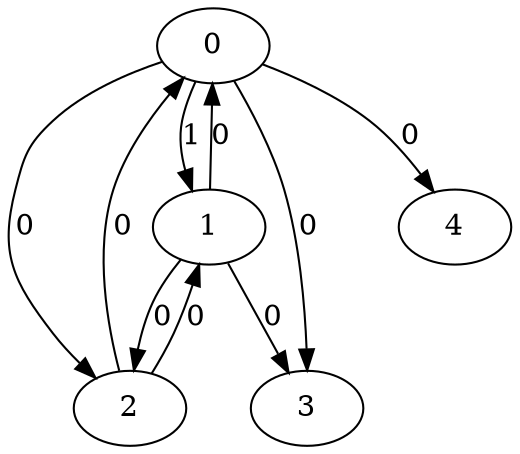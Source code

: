 // Source:934 Canonical: -1 1 0 0 0 0 -1 0 0 -1 0 0 -1 -1 -1 -1 -1 -1 -1 -1 -1 -1 -1 -1 -1
digraph HRA_from_934_graph_000 {
  0 -> 1 [label="1"];
  0 -> 2 [label="0"];
  0 -> 3 [label="0"];
  1 -> 0 [label="0"];
  1 -> 2 [label="0"];
  1 -> 3 [label="0"];
  2 -> 0 [label="0"];
  2 -> 1 [label="0"];
  0 -> 4 [label="0"];
}

// Source:934 Canonical: -1 1 0 0 0 0 -1 0 0 -1 0 0 -1 -1 -1 -1 -1 -1 -1 -1 0 -1 -1 -1 -1
digraph HRA_from_934_graph_001 {
  0 -> 1 [label="1"];
  0 -> 2 [label="0"];
  0 -> 3 [label="0"];
  1 -> 0 [label="0"];
  1 -> 2 [label="0"];
  1 -> 3 [label="0"];
  2 -> 0 [label="0"];
  2 -> 1 [label="0"];
  0 -> 4 [label="0"];
  4 -> 0 [label="0"];
}

// Source:934 Canonical: -1 1 0 0 -1 0 -1 0 0 0 0 0 -1 -1 -1 -1 -1 -1 -1 -1 -1 -1 -1 -1 -1
digraph HRA_from_934_graph_002 {
  0 -> 1 [label="1"];
  0 -> 2 [label="0"];
  0 -> 3 [label="0"];
  1 -> 0 [label="0"];
  1 -> 2 [label="0"];
  1 -> 3 [label="0"];
  2 -> 0 [label="0"];
  2 -> 1 [label="0"];
  1 -> 4 [label="0"];
}

// Source:934 Canonical: -1 1 0 0 0 0 -1 0 0 0 0 0 -1 -1 -1 -1 -1 -1 -1 -1 -1 -1 -1 -1 -1
digraph HRA_from_934_graph_003 {
  0 -> 1 [label="1"];
  0 -> 2 [label="0"];
  0 -> 3 [label="0"];
  1 -> 0 [label="0"];
  1 -> 2 [label="0"];
  1 -> 3 [label="0"];
  2 -> 0 [label="0"];
  2 -> 1 [label="0"];
  0 -> 4 [label="0"];
  1 -> 4 [label="0"];
}

// Source:934 Canonical: -1 1 0 0 -1 0 -1 0 0 0 0 0 -1 -1 -1 -1 -1 -1 -1 -1 0 -1 -1 -1 -1
digraph HRA_from_934_graph_004 {
  0 -> 1 [label="1"];
  0 -> 2 [label="0"];
  0 -> 3 [label="0"];
  1 -> 0 [label="0"];
  1 -> 2 [label="0"];
  1 -> 3 [label="0"];
  2 -> 0 [label="0"];
  2 -> 1 [label="0"];
  4 -> 0 [label="0"];
  1 -> 4 [label="0"];
}

// Source:934 Canonical: -1 1 0 0 0 0 -1 0 0 0 0 0 -1 -1 -1 -1 -1 -1 -1 -1 0 -1 -1 -1 -1
digraph HRA_from_934_graph_005 {
  0 -> 1 [label="1"];
  0 -> 2 [label="0"];
  0 -> 3 [label="0"];
  1 -> 0 [label="0"];
  1 -> 2 [label="0"];
  1 -> 3 [label="0"];
  2 -> 0 [label="0"];
  2 -> 1 [label="0"];
  0 -> 4 [label="0"];
  4 -> 0 [label="0"];
  1 -> 4 [label="0"];
}

// Source:934 Canonical: -1 1 0 0 0 0 -1 0 0 -1 0 0 -1 -1 -1 -1 -1 -1 -1 -1 -1 0 -1 -1 -1
digraph HRA_from_934_graph_006 {
  0 -> 1 [label="1"];
  0 -> 2 [label="0"];
  0 -> 3 [label="0"];
  1 -> 0 [label="0"];
  1 -> 2 [label="0"];
  1 -> 3 [label="0"];
  2 -> 0 [label="0"];
  2 -> 1 [label="0"];
  0 -> 4 [label="0"];
  4 -> 1 [label="0"];
}

// Source:934 Canonical: -1 1 0 0 0 0 -1 0 0 -1 0 0 -1 -1 -1 -1 -1 -1 -1 -1 0 0 -1 -1 -1
digraph HRA_from_934_graph_007 {
  0 -> 1 [label="1"];
  0 -> 2 [label="0"];
  0 -> 3 [label="0"];
  1 -> 0 [label="0"];
  1 -> 2 [label="0"];
  1 -> 3 [label="0"];
  2 -> 0 [label="0"];
  2 -> 1 [label="0"];
  0 -> 4 [label="0"];
  4 -> 0 [label="0"];
  4 -> 1 [label="0"];
}

// Source:934 Canonical: -1 1 0 0 -1 0 -1 0 0 0 0 0 -1 -1 -1 -1 -1 -1 -1 -1 -1 0 -1 -1 -1
digraph HRA_from_934_graph_008 {
  0 -> 1 [label="1"];
  0 -> 2 [label="0"];
  0 -> 3 [label="0"];
  1 -> 0 [label="0"];
  1 -> 2 [label="0"];
  1 -> 3 [label="0"];
  2 -> 0 [label="0"];
  2 -> 1 [label="0"];
  1 -> 4 [label="0"];
  4 -> 1 [label="0"];
}

// Source:934 Canonical: -1 1 0 0 0 0 -1 0 0 0 0 0 -1 -1 -1 -1 -1 -1 -1 -1 -1 0 -1 -1 -1
digraph HRA_from_934_graph_009 {
  0 -> 1 [label="1"];
  0 -> 2 [label="0"];
  0 -> 3 [label="0"];
  1 -> 0 [label="0"];
  1 -> 2 [label="0"];
  1 -> 3 [label="0"];
  2 -> 0 [label="0"];
  2 -> 1 [label="0"];
  0 -> 4 [label="0"];
  1 -> 4 [label="0"];
  4 -> 1 [label="0"];
}

// Source:934 Canonical: -1 1 0 0 -1 0 -1 0 0 0 0 0 -1 -1 -1 -1 -1 -1 -1 -1 0 0 -1 -1 -1
digraph HRA_from_934_graph_010 {
  0 -> 1 [label="1"];
  0 -> 2 [label="0"];
  0 -> 3 [label="0"];
  1 -> 0 [label="0"];
  1 -> 2 [label="0"];
  1 -> 3 [label="0"];
  2 -> 0 [label="0"];
  2 -> 1 [label="0"];
  4 -> 0 [label="0"];
  1 -> 4 [label="0"];
  4 -> 1 [label="0"];
}

// Source:934 Canonical: -1 1 0 0 0 0 -1 0 0 0 0 0 -1 -1 -1 -1 -1 -1 -1 -1 0 0 -1 -1 -1
digraph HRA_from_934_graph_011 {
  0 -> 1 [label="1"];
  0 -> 2 [label="0"];
  0 -> 3 [label="0"];
  1 -> 0 [label="0"];
  1 -> 2 [label="0"];
  1 -> 3 [label="0"];
  2 -> 0 [label="0"];
  2 -> 1 [label="0"];
  0 -> 4 [label="0"];
  4 -> 0 [label="0"];
  1 -> 4 [label="0"];
  4 -> 1 [label="0"];
}

// Source:934 Canonical: -1 1 0 0 -1 0 -1 0 0 -1 0 0 -1 -1 0 -1 -1 -1 -1 -1 -1 -1 -1 -1 -1
digraph HRA_from_934_graph_012 {
  0 -> 1 [label="1"];
  0 -> 2 [label="0"];
  0 -> 3 [label="0"];
  1 -> 0 [label="0"];
  1 -> 2 [label="0"];
  1 -> 3 [label="0"];
  2 -> 0 [label="0"];
  2 -> 1 [label="0"];
  2 -> 4 [label="0"];
}

// Source:934 Canonical: -1 1 0 0 0 0 -1 0 0 -1 0 0 -1 -1 0 -1 -1 -1 -1 -1 -1 -1 -1 -1 -1
digraph HRA_from_934_graph_013 {
  0 -> 1 [label="1"];
  0 -> 2 [label="0"];
  0 -> 3 [label="0"];
  1 -> 0 [label="0"];
  1 -> 2 [label="0"];
  1 -> 3 [label="0"];
  2 -> 0 [label="0"];
  2 -> 1 [label="0"];
  0 -> 4 [label="0"];
  2 -> 4 [label="0"];
}

// Source:934 Canonical: -1 1 0 0 -1 0 -1 0 0 -1 0 0 -1 -1 0 -1 -1 -1 -1 -1 0 -1 -1 -1 -1
digraph HRA_from_934_graph_014 {
  0 -> 1 [label="1"];
  0 -> 2 [label="0"];
  0 -> 3 [label="0"];
  1 -> 0 [label="0"];
  1 -> 2 [label="0"];
  1 -> 3 [label="0"];
  2 -> 0 [label="0"];
  2 -> 1 [label="0"];
  4 -> 0 [label="0"];
  2 -> 4 [label="0"];
}

// Source:934 Canonical: -1 1 0 0 0 0 -1 0 0 -1 0 0 -1 -1 0 -1 -1 -1 -1 -1 0 -1 -1 -1 -1
digraph HRA_from_934_graph_015 {
  0 -> 1 [label="1"];
  0 -> 2 [label="0"];
  0 -> 3 [label="0"];
  1 -> 0 [label="0"];
  1 -> 2 [label="0"];
  1 -> 3 [label="0"];
  2 -> 0 [label="0"];
  2 -> 1 [label="0"];
  0 -> 4 [label="0"];
  4 -> 0 [label="0"];
  2 -> 4 [label="0"];
}

// Source:934 Canonical: -1 1 0 0 -1 0 -1 0 0 0 0 0 -1 -1 0 -1 -1 -1 -1 -1 -1 -1 -1 -1 -1
digraph HRA_from_934_graph_016 {
  0 -> 1 [label="1"];
  0 -> 2 [label="0"];
  0 -> 3 [label="0"];
  1 -> 0 [label="0"];
  1 -> 2 [label="0"];
  1 -> 3 [label="0"];
  2 -> 0 [label="0"];
  2 -> 1 [label="0"];
  1 -> 4 [label="0"];
  2 -> 4 [label="0"];
}

// Source:934 Canonical: -1 1 0 0 0 0 -1 0 0 0 0 0 -1 -1 0 -1 -1 -1 -1 -1 -1 -1 -1 -1 -1
digraph HRA_from_934_graph_017 {
  0 -> 1 [label="1"];
  0 -> 2 [label="0"];
  0 -> 3 [label="0"];
  1 -> 0 [label="0"];
  1 -> 2 [label="0"];
  1 -> 3 [label="0"];
  2 -> 0 [label="0"];
  2 -> 1 [label="0"];
  0 -> 4 [label="0"];
  1 -> 4 [label="0"];
  2 -> 4 [label="0"];
}

// Source:934 Canonical: -1 1 0 0 -1 0 -1 0 0 0 0 0 -1 -1 0 -1 -1 -1 -1 -1 0 -1 -1 -1 -1
digraph HRA_from_934_graph_018 {
  0 -> 1 [label="1"];
  0 -> 2 [label="0"];
  0 -> 3 [label="0"];
  1 -> 0 [label="0"];
  1 -> 2 [label="0"];
  1 -> 3 [label="0"];
  2 -> 0 [label="0"];
  2 -> 1 [label="0"];
  4 -> 0 [label="0"];
  1 -> 4 [label="0"];
  2 -> 4 [label="0"];
}

// Source:934 Canonical: -1 1 0 0 0 0 -1 0 0 0 0 0 -1 -1 0 -1 -1 -1 -1 -1 0 -1 -1 -1 -1
digraph HRA_from_934_graph_019 {
  0 -> 1 [label="1"];
  0 -> 2 [label="0"];
  0 -> 3 [label="0"];
  1 -> 0 [label="0"];
  1 -> 2 [label="0"];
  1 -> 3 [label="0"];
  2 -> 0 [label="0"];
  2 -> 1 [label="0"];
  0 -> 4 [label="0"];
  4 -> 0 [label="0"];
  1 -> 4 [label="0"];
  2 -> 4 [label="0"];
}

// Source:934 Canonical: -1 1 0 0 -1 0 -1 0 0 -1 0 0 -1 -1 0 -1 -1 -1 -1 -1 -1 0 -1 -1 -1
digraph HRA_from_934_graph_020 {
  0 -> 1 [label="1"];
  0 -> 2 [label="0"];
  0 -> 3 [label="0"];
  1 -> 0 [label="0"];
  1 -> 2 [label="0"];
  1 -> 3 [label="0"];
  2 -> 0 [label="0"];
  2 -> 1 [label="0"];
  4 -> 1 [label="0"];
  2 -> 4 [label="0"];
}

// Source:934 Canonical: -1 1 0 0 0 0 -1 0 0 -1 0 0 -1 -1 0 -1 -1 -1 -1 -1 -1 0 -1 -1 -1
digraph HRA_from_934_graph_021 {
  0 -> 1 [label="1"];
  0 -> 2 [label="0"];
  0 -> 3 [label="0"];
  1 -> 0 [label="0"];
  1 -> 2 [label="0"];
  1 -> 3 [label="0"];
  2 -> 0 [label="0"];
  2 -> 1 [label="0"];
  0 -> 4 [label="0"];
  4 -> 1 [label="0"];
  2 -> 4 [label="0"];
}

// Source:934 Canonical: -1 1 0 0 -1 0 -1 0 0 -1 0 0 -1 -1 0 -1 -1 -1 -1 -1 0 0 -1 -1 -1
digraph HRA_from_934_graph_022 {
  0 -> 1 [label="1"];
  0 -> 2 [label="0"];
  0 -> 3 [label="0"];
  1 -> 0 [label="0"];
  1 -> 2 [label="0"];
  1 -> 3 [label="0"];
  2 -> 0 [label="0"];
  2 -> 1 [label="0"];
  4 -> 0 [label="0"];
  4 -> 1 [label="0"];
  2 -> 4 [label="0"];
}

// Source:934 Canonical: -1 1 0 0 0 0 -1 0 0 -1 0 0 -1 -1 0 -1 -1 -1 -1 -1 0 0 -1 -1 -1
digraph HRA_from_934_graph_023 {
  0 -> 1 [label="1"];
  0 -> 2 [label="0"];
  0 -> 3 [label="0"];
  1 -> 0 [label="0"];
  1 -> 2 [label="0"];
  1 -> 3 [label="0"];
  2 -> 0 [label="0"];
  2 -> 1 [label="0"];
  0 -> 4 [label="0"];
  4 -> 0 [label="0"];
  4 -> 1 [label="0"];
  2 -> 4 [label="0"];
}

// Source:934 Canonical: -1 1 0 0 -1 0 -1 0 0 0 0 0 -1 -1 0 -1 -1 -1 -1 -1 -1 0 -1 -1 -1
digraph HRA_from_934_graph_024 {
  0 -> 1 [label="1"];
  0 -> 2 [label="0"];
  0 -> 3 [label="0"];
  1 -> 0 [label="0"];
  1 -> 2 [label="0"];
  1 -> 3 [label="0"];
  2 -> 0 [label="0"];
  2 -> 1 [label="0"];
  1 -> 4 [label="0"];
  4 -> 1 [label="0"];
  2 -> 4 [label="0"];
}

// Source:934 Canonical: -1 1 0 0 0 0 -1 0 0 0 0 0 -1 -1 0 -1 -1 -1 -1 -1 -1 0 -1 -1 -1
digraph HRA_from_934_graph_025 {
  0 -> 1 [label="1"];
  0 -> 2 [label="0"];
  0 -> 3 [label="0"];
  1 -> 0 [label="0"];
  1 -> 2 [label="0"];
  1 -> 3 [label="0"];
  2 -> 0 [label="0"];
  2 -> 1 [label="0"];
  0 -> 4 [label="0"];
  1 -> 4 [label="0"];
  4 -> 1 [label="0"];
  2 -> 4 [label="0"];
}

// Source:934 Canonical: -1 1 0 0 -1 0 -1 0 0 0 0 0 -1 -1 0 -1 -1 -1 -1 -1 0 0 -1 -1 -1
digraph HRA_from_934_graph_026 {
  0 -> 1 [label="1"];
  0 -> 2 [label="0"];
  0 -> 3 [label="0"];
  1 -> 0 [label="0"];
  1 -> 2 [label="0"];
  1 -> 3 [label="0"];
  2 -> 0 [label="0"];
  2 -> 1 [label="0"];
  4 -> 0 [label="0"];
  1 -> 4 [label="0"];
  4 -> 1 [label="0"];
  2 -> 4 [label="0"];
}

// Source:934 Canonical: -1 1 0 0 0 0 -1 0 0 0 0 0 -1 -1 0 -1 -1 -1 -1 -1 0 0 -1 -1 -1
digraph HRA_from_934_graph_027 {
  0 -> 1 [label="1"];
  0 -> 2 [label="0"];
  0 -> 3 [label="0"];
  1 -> 0 [label="0"];
  1 -> 2 [label="0"];
  1 -> 3 [label="0"];
  2 -> 0 [label="0"];
  2 -> 1 [label="0"];
  0 -> 4 [label="0"];
  4 -> 0 [label="0"];
  1 -> 4 [label="0"];
  4 -> 1 [label="0"];
  2 -> 4 [label="0"];
}

// Source:934 Canonical: -1 1 0 0 0 0 -1 0 0 -1 0 0 -1 -1 -1 -1 -1 -1 -1 -1 -1 -1 0 -1 -1
digraph HRA_from_934_graph_028 {
  0 -> 1 [label="1"];
  0 -> 2 [label="0"];
  0 -> 3 [label="0"];
  1 -> 0 [label="0"];
  1 -> 2 [label="0"];
  1 -> 3 [label="0"];
  2 -> 0 [label="0"];
  2 -> 1 [label="0"];
  0 -> 4 [label="0"];
  4 -> 2 [label="0"];
}

// Source:934 Canonical: -1 1 0 0 0 0 -1 0 0 -1 0 0 -1 -1 -1 -1 -1 -1 -1 -1 0 -1 0 -1 -1
digraph HRA_from_934_graph_029 {
  0 -> 1 [label="1"];
  0 -> 2 [label="0"];
  0 -> 3 [label="0"];
  1 -> 0 [label="0"];
  1 -> 2 [label="0"];
  1 -> 3 [label="0"];
  2 -> 0 [label="0"];
  2 -> 1 [label="0"];
  0 -> 4 [label="0"];
  4 -> 0 [label="0"];
  4 -> 2 [label="0"];
}

// Source:934 Canonical: -1 1 0 0 -1 0 -1 0 0 0 0 0 -1 -1 -1 -1 -1 -1 -1 -1 -1 -1 0 -1 -1
digraph HRA_from_934_graph_030 {
  0 -> 1 [label="1"];
  0 -> 2 [label="0"];
  0 -> 3 [label="0"];
  1 -> 0 [label="0"];
  1 -> 2 [label="0"];
  1 -> 3 [label="0"];
  2 -> 0 [label="0"];
  2 -> 1 [label="0"];
  1 -> 4 [label="0"];
  4 -> 2 [label="0"];
}

// Source:934 Canonical: -1 1 0 0 0 0 -1 0 0 0 0 0 -1 -1 -1 -1 -1 -1 -1 -1 -1 -1 0 -1 -1
digraph HRA_from_934_graph_031 {
  0 -> 1 [label="1"];
  0 -> 2 [label="0"];
  0 -> 3 [label="0"];
  1 -> 0 [label="0"];
  1 -> 2 [label="0"];
  1 -> 3 [label="0"];
  2 -> 0 [label="0"];
  2 -> 1 [label="0"];
  0 -> 4 [label="0"];
  1 -> 4 [label="0"];
  4 -> 2 [label="0"];
}

// Source:934 Canonical: -1 1 0 0 -1 0 -1 0 0 0 0 0 -1 -1 -1 -1 -1 -1 -1 -1 0 -1 0 -1 -1
digraph HRA_from_934_graph_032 {
  0 -> 1 [label="1"];
  0 -> 2 [label="0"];
  0 -> 3 [label="0"];
  1 -> 0 [label="0"];
  1 -> 2 [label="0"];
  1 -> 3 [label="0"];
  2 -> 0 [label="0"];
  2 -> 1 [label="0"];
  4 -> 0 [label="0"];
  1 -> 4 [label="0"];
  4 -> 2 [label="0"];
}

// Source:934 Canonical: -1 1 0 0 0 0 -1 0 0 0 0 0 -1 -1 -1 -1 -1 -1 -1 -1 0 -1 0 -1 -1
digraph HRA_from_934_graph_033 {
  0 -> 1 [label="1"];
  0 -> 2 [label="0"];
  0 -> 3 [label="0"];
  1 -> 0 [label="0"];
  1 -> 2 [label="0"];
  1 -> 3 [label="0"];
  2 -> 0 [label="0"];
  2 -> 1 [label="0"];
  0 -> 4 [label="0"];
  4 -> 0 [label="0"];
  1 -> 4 [label="0"];
  4 -> 2 [label="0"];
}

// Source:934 Canonical: -1 1 0 0 0 0 -1 0 0 -1 0 0 -1 -1 -1 -1 -1 -1 -1 -1 -1 0 0 -1 -1
digraph HRA_from_934_graph_034 {
  0 -> 1 [label="1"];
  0 -> 2 [label="0"];
  0 -> 3 [label="0"];
  1 -> 0 [label="0"];
  1 -> 2 [label="0"];
  1 -> 3 [label="0"];
  2 -> 0 [label="0"];
  2 -> 1 [label="0"];
  0 -> 4 [label="0"];
  4 -> 1 [label="0"];
  4 -> 2 [label="0"];
}

// Source:934 Canonical: -1 1 0 0 0 0 -1 0 0 -1 0 0 -1 -1 -1 -1 -1 -1 -1 -1 0 0 0 -1 -1
digraph HRA_from_934_graph_035 {
  0 -> 1 [label="1"];
  0 -> 2 [label="0"];
  0 -> 3 [label="0"];
  1 -> 0 [label="0"];
  1 -> 2 [label="0"];
  1 -> 3 [label="0"];
  2 -> 0 [label="0"];
  2 -> 1 [label="0"];
  0 -> 4 [label="0"];
  4 -> 0 [label="0"];
  4 -> 1 [label="0"];
  4 -> 2 [label="0"];
}

// Source:934 Canonical: -1 1 0 0 -1 0 -1 0 0 0 0 0 -1 -1 -1 -1 -1 -1 -1 -1 -1 0 0 -1 -1
digraph HRA_from_934_graph_036 {
  0 -> 1 [label="1"];
  0 -> 2 [label="0"];
  0 -> 3 [label="0"];
  1 -> 0 [label="0"];
  1 -> 2 [label="0"];
  1 -> 3 [label="0"];
  2 -> 0 [label="0"];
  2 -> 1 [label="0"];
  1 -> 4 [label="0"];
  4 -> 1 [label="0"];
  4 -> 2 [label="0"];
}

// Source:934 Canonical: -1 1 0 0 0 0 -1 0 0 0 0 0 -1 -1 -1 -1 -1 -1 -1 -1 -1 0 0 -1 -1
digraph HRA_from_934_graph_037 {
  0 -> 1 [label="1"];
  0 -> 2 [label="0"];
  0 -> 3 [label="0"];
  1 -> 0 [label="0"];
  1 -> 2 [label="0"];
  1 -> 3 [label="0"];
  2 -> 0 [label="0"];
  2 -> 1 [label="0"];
  0 -> 4 [label="0"];
  1 -> 4 [label="0"];
  4 -> 1 [label="0"];
  4 -> 2 [label="0"];
}

// Source:934 Canonical: -1 1 0 0 -1 0 -1 0 0 0 0 0 -1 -1 -1 -1 -1 -1 -1 -1 0 0 0 -1 -1
digraph HRA_from_934_graph_038 {
  0 -> 1 [label="1"];
  0 -> 2 [label="0"];
  0 -> 3 [label="0"];
  1 -> 0 [label="0"];
  1 -> 2 [label="0"];
  1 -> 3 [label="0"];
  2 -> 0 [label="0"];
  2 -> 1 [label="0"];
  4 -> 0 [label="0"];
  1 -> 4 [label="0"];
  4 -> 1 [label="0"];
  4 -> 2 [label="0"];
}

// Source:934 Canonical: -1 1 0 0 0 0 -1 0 0 0 0 0 -1 -1 -1 -1 -1 -1 -1 -1 0 0 0 -1 -1
digraph HRA_from_934_graph_039 {
  0 -> 1 [label="1"];
  0 -> 2 [label="0"];
  0 -> 3 [label="0"];
  1 -> 0 [label="0"];
  1 -> 2 [label="0"];
  1 -> 3 [label="0"];
  2 -> 0 [label="0"];
  2 -> 1 [label="0"];
  0 -> 4 [label="0"];
  4 -> 0 [label="0"];
  1 -> 4 [label="0"];
  4 -> 1 [label="0"];
  4 -> 2 [label="0"];
}

// Source:934 Canonical: -1 1 0 0 -1 0 -1 0 0 -1 0 0 -1 -1 0 -1 -1 -1 -1 -1 -1 -1 0 -1 -1
digraph HRA_from_934_graph_040 {
  0 -> 1 [label="1"];
  0 -> 2 [label="0"];
  0 -> 3 [label="0"];
  1 -> 0 [label="0"];
  1 -> 2 [label="0"];
  1 -> 3 [label="0"];
  2 -> 0 [label="0"];
  2 -> 1 [label="0"];
  2 -> 4 [label="0"];
  4 -> 2 [label="0"];
}

// Source:934 Canonical: -1 1 0 0 0 0 -1 0 0 -1 0 0 -1 -1 0 -1 -1 -1 -1 -1 -1 -1 0 -1 -1
digraph HRA_from_934_graph_041 {
  0 -> 1 [label="1"];
  0 -> 2 [label="0"];
  0 -> 3 [label="0"];
  1 -> 0 [label="0"];
  1 -> 2 [label="0"];
  1 -> 3 [label="0"];
  2 -> 0 [label="0"];
  2 -> 1 [label="0"];
  0 -> 4 [label="0"];
  2 -> 4 [label="0"];
  4 -> 2 [label="0"];
}

// Source:934 Canonical: -1 1 0 0 -1 0 -1 0 0 -1 0 0 -1 -1 0 -1 -1 -1 -1 -1 0 -1 0 -1 -1
digraph HRA_from_934_graph_042 {
  0 -> 1 [label="1"];
  0 -> 2 [label="0"];
  0 -> 3 [label="0"];
  1 -> 0 [label="0"];
  1 -> 2 [label="0"];
  1 -> 3 [label="0"];
  2 -> 0 [label="0"];
  2 -> 1 [label="0"];
  4 -> 0 [label="0"];
  2 -> 4 [label="0"];
  4 -> 2 [label="0"];
}

// Source:934 Canonical: -1 1 0 0 0 0 -1 0 0 -1 0 0 -1 -1 0 -1 -1 -1 -1 -1 0 -1 0 -1 -1
digraph HRA_from_934_graph_043 {
  0 -> 1 [label="1"];
  0 -> 2 [label="0"];
  0 -> 3 [label="0"];
  1 -> 0 [label="0"];
  1 -> 2 [label="0"];
  1 -> 3 [label="0"];
  2 -> 0 [label="0"];
  2 -> 1 [label="0"];
  0 -> 4 [label="0"];
  4 -> 0 [label="0"];
  2 -> 4 [label="0"];
  4 -> 2 [label="0"];
}

// Source:934 Canonical: -1 1 0 0 -1 0 -1 0 0 0 0 0 -1 -1 0 -1 -1 -1 -1 -1 -1 -1 0 -1 -1
digraph HRA_from_934_graph_044 {
  0 -> 1 [label="1"];
  0 -> 2 [label="0"];
  0 -> 3 [label="0"];
  1 -> 0 [label="0"];
  1 -> 2 [label="0"];
  1 -> 3 [label="0"];
  2 -> 0 [label="0"];
  2 -> 1 [label="0"];
  1 -> 4 [label="0"];
  2 -> 4 [label="0"];
  4 -> 2 [label="0"];
}

// Source:934 Canonical: -1 1 0 0 0 0 -1 0 0 0 0 0 -1 -1 0 -1 -1 -1 -1 -1 -1 -1 0 -1 -1
digraph HRA_from_934_graph_045 {
  0 -> 1 [label="1"];
  0 -> 2 [label="0"];
  0 -> 3 [label="0"];
  1 -> 0 [label="0"];
  1 -> 2 [label="0"];
  1 -> 3 [label="0"];
  2 -> 0 [label="0"];
  2 -> 1 [label="0"];
  0 -> 4 [label="0"];
  1 -> 4 [label="0"];
  2 -> 4 [label="0"];
  4 -> 2 [label="0"];
}

// Source:934 Canonical: -1 1 0 0 -1 0 -1 0 0 0 0 0 -1 -1 0 -1 -1 -1 -1 -1 0 -1 0 -1 -1
digraph HRA_from_934_graph_046 {
  0 -> 1 [label="1"];
  0 -> 2 [label="0"];
  0 -> 3 [label="0"];
  1 -> 0 [label="0"];
  1 -> 2 [label="0"];
  1 -> 3 [label="0"];
  2 -> 0 [label="0"];
  2 -> 1 [label="0"];
  4 -> 0 [label="0"];
  1 -> 4 [label="0"];
  2 -> 4 [label="0"];
  4 -> 2 [label="0"];
}

// Source:934 Canonical: -1 1 0 0 0 0 -1 0 0 0 0 0 -1 -1 0 -1 -1 -1 -1 -1 0 -1 0 -1 -1
digraph HRA_from_934_graph_047 {
  0 -> 1 [label="1"];
  0 -> 2 [label="0"];
  0 -> 3 [label="0"];
  1 -> 0 [label="0"];
  1 -> 2 [label="0"];
  1 -> 3 [label="0"];
  2 -> 0 [label="0"];
  2 -> 1 [label="0"];
  0 -> 4 [label="0"];
  4 -> 0 [label="0"];
  1 -> 4 [label="0"];
  2 -> 4 [label="0"];
  4 -> 2 [label="0"];
}

// Source:934 Canonical: -1 1 0 0 -1 0 -1 0 0 -1 0 0 -1 -1 0 -1 -1 -1 -1 -1 -1 0 0 -1 -1
digraph HRA_from_934_graph_048 {
  0 -> 1 [label="1"];
  0 -> 2 [label="0"];
  0 -> 3 [label="0"];
  1 -> 0 [label="0"];
  1 -> 2 [label="0"];
  1 -> 3 [label="0"];
  2 -> 0 [label="0"];
  2 -> 1 [label="0"];
  4 -> 1 [label="0"];
  2 -> 4 [label="0"];
  4 -> 2 [label="0"];
}

// Source:934 Canonical: -1 1 0 0 0 0 -1 0 0 -1 0 0 -1 -1 0 -1 -1 -1 -1 -1 -1 0 0 -1 -1
digraph HRA_from_934_graph_049 {
  0 -> 1 [label="1"];
  0 -> 2 [label="0"];
  0 -> 3 [label="0"];
  1 -> 0 [label="0"];
  1 -> 2 [label="0"];
  1 -> 3 [label="0"];
  2 -> 0 [label="0"];
  2 -> 1 [label="0"];
  0 -> 4 [label="0"];
  4 -> 1 [label="0"];
  2 -> 4 [label="0"];
  4 -> 2 [label="0"];
}

// Source:934 Canonical: -1 1 0 0 -1 0 -1 0 0 -1 0 0 -1 -1 0 -1 -1 -1 -1 -1 0 0 0 -1 -1
digraph HRA_from_934_graph_050 {
  0 -> 1 [label="1"];
  0 -> 2 [label="0"];
  0 -> 3 [label="0"];
  1 -> 0 [label="0"];
  1 -> 2 [label="0"];
  1 -> 3 [label="0"];
  2 -> 0 [label="0"];
  2 -> 1 [label="0"];
  4 -> 0 [label="0"];
  4 -> 1 [label="0"];
  2 -> 4 [label="0"];
  4 -> 2 [label="0"];
}

// Source:934 Canonical: -1 1 0 0 0 0 -1 0 0 -1 0 0 -1 -1 0 -1 -1 -1 -1 -1 0 0 0 -1 -1
digraph HRA_from_934_graph_051 {
  0 -> 1 [label="1"];
  0 -> 2 [label="0"];
  0 -> 3 [label="0"];
  1 -> 0 [label="0"];
  1 -> 2 [label="0"];
  1 -> 3 [label="0"];
  2 -> 0 [label="0"];
  2 -> 1 [label="0"];
  0 -> 4 [label="0"];
  4 -> 0 [label="0"];
  4 -> 1 [label="0"];
  2 -> 4 [label="0"];
  4 -> 2 [label="0"];
}

// Source:934 Canonical: -1 1 0 0 -1 0 -1 0 0 0 0 0 -1 -1 0 -1 -1 -1 -1 -1 -1 0 0 -1 -1
digraph HRA_from_934_graph_052 {
  0 -> 1 [label="1"];
  0 -> 2 [label="0"];
  0 -> 3 [label="0"];
  1 -> 0 [label="0"];
  1 -> 2 [label="0"];
  1 -> 3 [label="0"];
  2 -> 0 [label="0"];
  2 -> 1 [label="0"];
  1 -> 4 [label="0"];
  4 -> 1 [label="0"];
  2 -> 4 [label="0"];
  4 -> 2 [label="0"];
}

// Source:934 Canonical: -1 1 0 0 0 0 -1 0 0 0 0 0 -1 -1 0 -1 -1 -1 -1 -1 -1 0 0 -1 -1
digraph HRA_from_934_graph_053 {
  0 -> 1 [label="1"];
  0 -> 2 [label="0"];
  0 -> 3 [label="0"];
  1 -> 0 [label="0"];
  1 -> 2 [label="0"];
  1 -> 3 [label="0"];
  2 -> 0 [label="0"];
  2 -> 1 [label="0"];
  0 -> 4 [label="0"];
  1 -> 4 [label="0"];
  4 -> 1 [label="0"];
  2 -> 4 [label="0"];
  4 -> 2 [label="0"];
}

// Source:934 Canonical: -1 1 0 0 -1 0 -1 0 0 0 0 0 -1 -1 0 -1 -1 -1 -1 -1 0 0 0 -1 -1
digraph HRA_from_934_graph_054 {
  0 -> 1 [label="1"];
  0 -> 2 [label="0"];
  0 -> 3 [label="0"];
  1 -> 0 [label="0"];
  1 -> 2 [label="0"];
  1 -> 3 [label="0"];
  2 -> 0 [label="0"];
  2 -> 1 [label="0"];
  4 -> 0 [label="0"];
  1 -> 4 [label="0"];
  4 -> 1 [label="0"];
  2 -> 4 [label="0"];
  4 -> 2 [label="0"];
}

// Source:934 Canonical: -1 1 0 0 0 0 -1 0 0 0 0 0 -1 -1 0 -1 -1 -1 -1 -1 0 0 0 -1 -1
digraph HRA_from_934_graph_055 {
  0 -> 1 [label="1"];
  0 -> 2 [label="0"];
  0 -> 3 [label="0"];
  1 -> 0 [label="0"];
  1 -> 2 [label="0"];
  1 -> 3 [label="0"];
  2 -> 0 [label="0"];
  2 -> 1 [label="0"];
  0 -> 4 [label="0"];
  4 -> 0 [label="0"];
  1 -> 4 [label="0"];
  4 -> 1 [label="0"];
  2 -> 4 [label="0"];
  4 -> 2 [label="0"];
}

// Source:934 Canonical: -1 1 0 0 -1 0 -1 0 0 -1 0 0 -1 -1 -1 -1 -1 -1 -1 0 -1 -1 -1 -1 -1
digraph HRA_from_934_graph_056 {
  0 -> 1 [label="1"];
  0 -> 2 [label="0"];
  0 -> 3 [label="0"];
  1 -> 0 [label="0"];
  1 -> 2 [label="0"];
  1 -> 3 [label="0"];
  2 -> 0 [label="0"];
  2 -> 1 [label="0"];
  3 -> 4 [label="0"];
}

// Source:934 Canonical: -1 1 0 0 0 0 -1 0 0 -1 0 0 -1 -1 -1 -1 -1 -1 -1 0 -1 -1 -1 -1 -1
digraph HRA_from_934_graph_057 {
  0 -> 1 [label="1"];
  0 -> 2 [label="0"];
  0 -> 3 [label="0"];
  1 -> 0 [label="0"];
  1 -> 2 [label="0"];
  1 -> 3 [label="0"];
  2 -> 0 [label="0"];
  2 -> 1 [label="0"];
  0 -> 4 [label="0"];
  3 -> 4 [label="0"];
}

// Source:934 Canonical: -1 1 0 0 -1 0 -1 0 0 -1 0 0 -1 -1 -1 -1 -1 -1 -1 0 0 -1 -1 -1 -1
digraph HRA_from_934_graph_058 {
  0 -> 1 [label="1"];
  0 -> 2 [label="0"];
  0 -> 3 [label="0"];
  1 -> 0 [label="0"];
  1 -> 2 [label="0"];
  1 -> 3 [label="0"];
  2 -> 0 [label="0"];
  2 -> 1 [label="0"];
  4 -> 0 [label="0"];
  3 -> 4 [label="0"];
}

// Source:934 Canonical: -1 1 0 0 0 0 -1 0 0 -1 0 0 -1 -1 -1 -1 -1 -1 -1 0 0 -1 -1 -1 -1
digraph HRA_from_934_graph_059 {
  0 -> 1 [label="1"];
  0 -> 2 [label="0"];
  0 -> 3 [label="0"];
  1 -> 0 [label="0"];
  1 -> 2 [label="0"];
  1 -> 3 [label="0"];
  2 -> 0 [label="0"];
  2 -> 1 [label="0"];
  0 -> 4 [label="0"];
  4 -> 0 [label="0"];
  3 -> 4 [label="0"];
}

// Source:934 Canonical: -1 1 0 0 -1 0 -1 0 0 0 0 0 -1 -1 -1 -1 -1 -1 -1 0 -1 -1 -1 -1 -1
digraph HRA_from_934_graph_060 {
  0 -> 1 [label="1"];
  0 -> 2 [label="0"];
  0 -> 3 [label="0"];
  1 -> 0 [label="0"];
  1 -> 2 [label="0"];
  1 -> 3 [label="0"];
  2 -> 0 [label="0"];
  2 -> 1 [label="0"];
  1 -> 4 [label="0"];
  3 -> 4 [label="0"];
}

// Source:934 Canonical: -1 1 0 0 0 0 -1 0 0 0 0 0 -1 -1 -1 -1 -1 -1 -1 0 -1 -1 -1 -1 -1
digraph HRA_from_934_graph_061 {
  0 -> 1 [label="1"];
  0 -> 2 [label="0"];
  0 -> 3 [label="0"];
  1 -> 0 [label="0"];
  1 -> 2 [label="0"];
  1 -> 3 [label="0"];
  2 -> 0 [label="0"];
  2 -> 1 [label="0"];
  0 -> 4 [label="0"];
  1 -> 4 [label="0"];
  3 -> 4 [label="0"];
}

// Source:934 Canonical: -1 1 0 0 -1 0 -1 0 0 0 0 0 -1 -1 -1 -1 -1 -1 -1 0 0 -1 -1 -1 -1
digraph HRA_from_934_graph_062 {
  0 -> 1 [label="1"];
  0 -> 2 [label="0"];
  0 -> 3 [label="0"];
  1 -> 0 [label="0"];
  1 -> 2 [label="0"];
  1 -> 3 [label="0"];
  2 -> 0 [label="0"];
  2 -> 1 [label="0"];
  4 -> 0 [label="0"];
  1 -> 4 [label="0"];
  3 -> 4 [label="0"];
}

// Source:934 Canonical: -1 1 0 0 0 0 -1 0 0 0 0 0 -1 -1 -1 -1 -1 -1 -1 0 0 -1 -1 -1 -1
digraph HRA_from_934_graph_063 {
  0 -> 1 [label="1"];
  0 -> 2 [label="0"];
  0 -> 3 [label="0"];
  1 -> 0 [label="0"];
  1 -> 2 [label="0"];
  1 -> 3 [label="0"];
  2 -> 0 [label="0"];
  2 -> 1 [label="0"];
  0 -> 4 [label="0"];
  4 -> 0 [label="0"];
  1 -> 4 [label="0"];
  3 -> 4 [label="0"];
}

// Source:934 Canonical: -1 1 0 0 -1 0 -1 0 0 -1 0 0 -1 -1 -1 -1 -1 -1 -1 0 -1 0 -1 -1 -1
digraph HRA_from_934_graph_064 {
  0 -> 1 [label="1"];
  0 -> 2 [label="0"];
  0 -> 3 [label="0"];
  1 -> 0 [label="0"];
  1 -> 2 [label="0"];
  1 -> 3 [label="0"];
  2 -> 0 [label="0"];
  2 -> 1 [label="0"];
  4 -> 1 [label="0"];
  3 -> 4 [label="0"];
}

// Source:934 Canonical: -1 1 0 0 0 0 -1 0 0 -1 0 0 -1 -1 -1 -1 -1 -1 -1 0 -1 0 -1 -1 -1
digraph HRA_from_934_graph_065 {
  0 -> 1 [label="1"];
  0 -> 2 [label="0"];
  0 -> 3 [label="0"];
  1 -> 0 [label="0"];
  1 -> 2 [label="0"];
  1 -> 3 [label="0"];
  2 -> 0 [label="0"];
  2 -> 1 [label="0"];
  0 -> 4 [label="0"];
  4 -> 1 [label="0"];
  3 -> 4 [label="0"];
}

// Source:934 Canonical: -1 1 0 0 -1 0 -1 0 0 -1 0 0 -1 -1 -1 -1 -1 -1 -1 0 0 0 -1 -1 -1
digraph HRA_from_934_graph_066 {
  0 -> 1 [label="1"];
  0 -> 2 [label="0"];
  0 -> 3 [label="0"];
  1 -> 0 [label="0"];
  1 -> 2 [label="0"];
  1 -> 3 [label="0"];
  2 -> 0 [label="0"];
  2 -> 1 [label="0"];
  4 -> 0 [label="0"];
  4 -> 1 [label="0"];
  3 -> 4 [label="0"];
}

// Source:934 Canonical: -1 1 0 0 0 0 -1 0 0 -1 0 0 -1 -1 -1 -1 -1 -1 -1 0 0 0 -1 -1 -1
digraph HRA_from_934_graph_067 {
  0 -> 1 [label="1"];
  0 -> 2 [label="0"];
  0 -> 3 [label="0"];
  1 -> 0 [label="0"];
  1 -> 2 [label="0"];
  1 -> 3 [label="0"];
  2 -> 0 [label="0"];
  2 -> 1 [label="0"];
  0 -> 4 [label="0"];
  4 -> 0 [label="0"];
  4 -> 1 [label="0"];
  3 -> 4 [label="0"];
}

// Source:934 Canonical: -1 1 0 0 -1 0 -1 0 0 0 0 0 -1 -1 -1 -1 -1 -1 -1 0 -1 0 -1 -1 -1
digraph HRA_from_934_graph_068 {
  0 -> 1 [label="1"];
  0 -> 2 [label="0"];
  0 -> 3 [label="0"];
  1 -> 0 [label="0"];
  1 -> 2 [label="0"];
  1 -> 3 [label="0"];
  2 -> 0 [label="0"];
  2 -> 1 [label="0"];
  1 -> 4 [label="0"];
  4 -> 1 [label="0"];
  3 -> 4 [label="0"];
}

// Source:934 Canonical: -1 1 0 0 0 0 -1 0 0 0 0 0 -1 -1 -1 -1 -1 -1 -1 0 -1 0 -1 -1 -1
digraph HRA_from_934_graph_069 {
  0 -> 1 [label="1"];
  0 -> 2 [label="0"];
  0 -> 3 [label="0"];
  1 -> 0 [label="0"];
  1 -> 2 [label="0"];
  1 -> 3 [label="0"];
  2 -> 0 [label="0"];
  2 -> 1 [label="0"];
  0 -> 4 [label="0"];
  1 -> 4 [label="0"];
  4 -> 1 [label="0"];
  3 -> 4 [label="0"];
}

// Source:934 Canonical: -1 1 0 0 -1 0 -1 0 0 0 0 0 -1 -1 -1 -1 -1 -1 -1 0 0 0 -1 -1 -1
digraph HRA_from_934_graph_070 {
  0 -> 1 [label="1"];
  0 -> 2 [label="0"];
  0 -> 3 [label="0"];
  1 -> 0 [label="0"];
  1 -> 2 [label="0"];
  1 -> 3 [label="0"];
  2 -> 0 [label="0"];
  2 -> 1 [label="0"];
  4 -> 0 [label="0"];
  1 -> 4 [label="0"];
  4 -> 1 [label="0"];
  3 -> 4 [label="0"];
}

// Source:934 Canonical: -1 1 0 0 0 0 -1 0 0 0 0 0 -1 -1 -1 -1 -1 -1 -1 0 0 0 -1 -1 -1
digraph HRA_from_934_graph_071 {
  0 -> 1 [label="1"];
  0 -> 2 [label="0"];
  0 -> 3 [label="0"];
  1 -> 0 [label="0"];
  1 -> 2 [label="0"];
  1 -> 3 [label="0"];
  2 -> 0 [label="0"];
  2 -> 1 [label="0"];
  0 -> 4 [label="0"];
  4 -> 0 [label="0"];
  1 -> 4 [label="0"];
  4 -> 1 [label="0"];
  3 -> 4 [label="0"];
}

// Source:934 Canonical: -1 1 0 0 -1 0 -1 0 0 -1 0 0 -1 -1 0 -1 -1 -1 -1 0 -1 -1 -1 -1 -1
digraph HRA_from_934_graph_072 {
  0 -> 1 [label="1"];
  0 -> 2 [label="0"];
  0 -> 3 [label="0"];
  1 -> 0 [label="0"];
  1 -> 2 [label="0"];
  1 -> 3 [label="0"];
  2 -> 0 [label="0"];
  2 -> 1 [label="0"];
  2 -> 4 [label="0"];
  3 -> 4 [label="0"];
}

// Source:934 Canonical: -1 1 0 0 0 0 -1 0 0 -1 0 0 -1 -1 0 -1 -1 -1 -1 0 -1 -1 -1 -1 -1
digraph HRA_from_934_graph_073 {
  0 -> 1 [label="1"];
  0 -> 2 [label="0"];
  0 -> 3 [label="0"];
  1 -> 0 [label="0"];
  1 -> 2 [label="0"];
  1 -> 3 [label="0"];
  2 -> 0 [label="0"];
  2 -> 1 [label="0"];
  0 -> 4 [label="0"];
  2 -> 4 [label="0"];
  3 -> 4 [label="0"];
}

// Source:934 Canonical: -1 1 0 0 -1 0 -1 0 0 -1 0 0 -1 -1 0 -1 -1 -1 -1 0 0 -1 -1 -1 -1
digraph HRA_from_934_graph_074 {
  0 -> 1 [label="1"];
  0 -> 2 [label="0"];
  0 -> 3 [label="0"];
  1 -> 0 [label="0"];
  1 -> 2 [label="0"];
  1 -> 3 [label="0"];
  2 -> 0 [label="0"];
  2 -> 1 [label="0"];
  4 -> 0 [label="0"];
  2 -> 4 [label="0"];
  3 -> 4 [label="0"];
}

// Source:934 Canonical: -1 1 0 0 0 0 -1 0 0 -1 0 0 -1 -1 0 -1 -1 -1 -1 0 0 -1 -1 -1 -1
digraph HRA_from_934_graph_075 {
  0 -> 1 [label="1"];
  0 -> 2 [label="0"];
  0 -> 3 [label="0"];
  1 -> 0 [label="0"];
  1 -> 2 [label="0"];
  1 -> 3 [label="0"];
  2 -> 0 [label="0"];
  2 -> 1 [label="0"];
  0 -> 4 [label="0"];
  4 -> 0 [label="0"];
  2 -> 4 [label="0"];
  3 -> 4 [label="0"];
}

// Source:934 Canonical: -1 1 0 0 -1 0 -1 0 0 0 0 0 -1 -1 0 -1 -1 -1 -1 0 -1 -1 -1 -1 -1
digraph HRA_from_934_graph_076 {
  0 -> 1 [label="1"];
  0 -> 2 [label="0"];
  0 -> 3 [label="0"];
  1 -> 0 [label="0"];
  1 -> 2 [label="0"];
  1 -> 3 [label="0"];
  2 -> 0 [label="0"];
  2 -> 1 [label="0"];
  1 -> 4 [label="0"];
  2 -> 4 [label="0"];
  3 -> 4 [label="0"];
}

// Source:934 Canonical: -1 1 0 0 0 0 -1 0 0 0 0 0 -1 -1 0 -1 -1 -1 -1 0 -1 -1 -1 -1 -1
digraph HRA_from_934_graph_077 {
  0 -> 1 [label="1"];
  0 -> 2 [label="0"];
  0 -> 3 [label="0"];
  1 -> 0 [label="0"];
  1 -> 2 [label="0"];
  1 -> 3 [label="0"];
  2 -> 0 [label="0"];
  2 -> 1 [label="0"];
  0 -> 4 [label="0"];
  1 -> 4 [label="0"];
  2 -> 4 [label="0"];
  3 -> 4 [label="0"];
}

// Source:934 Canonical: -1 1 0 0 -1 0 -1 0 0 0 0 0 -1 -1 0 -1 -1 -1 -1 0 0 -1 -1 -1 -1
digraph HRA_from_934_graph_078 {
  0 -> 1 [label="1"];
  0 -> 2 [label="0"];
  0 -> 3 [label="0"];
  1 -> 0 [label="0"];
  1 -> 2 [label="0"];
  1 -> 3 [label="0"];
  2 -> 0 [label="0"];
  2 -> 1 [label="0"];
  4 -> 0 [label="0"];
  1 -> 4 [label="0"];
  2 -> 4 [label="0"];
  3 -> 4 [label="0"];
}

// Source:934 Canonical: -1 1 0 0 0 0 -1 0 0 0 0 0 -1 -1 0 -1 -1 -1 -1 0 0 -1 -1 -1 -1
digraph HRA_from_934_graph_079 {
  0 -> 1 [label="1"];
  0 -> 2 [label="0"];
  0 -> 3 [label="0"];
  1 -> 0 [label="0"];
  1 -> 2 [label="0"];
  1 -> 3 [label="0"];
  2 -> 0 [label="0"];
  2 -> 1 [label="0"];
  0 -> 4 [label="0"];
  4 -> 0 [label="0"];
  1 -> 4 [label="0"];
  2 -> 4 [label="0"];
  3 -> 4 [label="0"];
}

// Source:934 Canonical: -1 1 0 0 -1 0 -1 0 0 -1 0 0 -1 -1 0 -1 -1 -1 -1 0 -1 0 -1 -1 -1
digraph HRA_from_934_graph_080 {
  0 -> 1 [label="1"];
  0 -> 2 [label="0"];
  0 -> 3 [label="0"];
  1 -> 0 [label="0"];
  1 -> 2 [label="0"];
  1 -> 3 [label="0"];
  2 -> 0 [label="0"];
  2 -> 1 [label="0"];
  4 -> 1 [label="0"];
  2 -> 4 [label="0"];
  3 -> 4 [label="0"];
}

// Source:934 Canonical: -1 1 0 0 0 0 -1 0 0 -1 0 0 -1 -1 0 -1 -1 -1 -1 0 -1 0 -1 -1 -1
digraph HRA_from_934_graph_081 {
  0 -> 1 [label="1"];
  0 -> 2 [label="0"];
  0 -> 3 [label="0"];
  1 -> 0 [label="0"];
  1 -> 2 [label="0"];
  1 -> 3 [label="0"];
  2 -> 0 [label="0"];
  2 -> 1 [label="0"];
  0 -> 4 [label="0"];
  4 -> 1 [label="0"];
  2 -> 4 [label="0"];
  3 -> 4 [label="0"];
}

// Source:934 Canonical: -1 1 0 0 -1 0 -1 0 0 -1 0 0 -1 -1 0 -1 -1 -1 -1 0 0 0 -1 -1 -1
digraph HRA_from_934_graph_082 {
  0 -> 1 [label="1"];
  0 -> 2 [label="0"];
  0 -> 3 [label="0"];
  1 -> 0 [label="0"];
  1 -> 2 [label="0"];
  1 -> 3 [label="0"];
  2 -> 0 [label="0"];
  2 -> 1 [label="0"];
  4 -> 0 [label="0"];
  4 -> 1 [label="0"];
  2 -> 4 [label="0"];
  3 -> 4 [label="0"];
}

// Source:934 Canonical: -1 1 0 0 0 0 -1 0 0 -1 0 0 -1 -1 0 -1 -1 -1 -1 0 0 0 -1 -1 -1
digraph HRA_from_934_graph_083 {
  0 -> 1 [label="1"];
  0 -> 2 [label="0"];
  0 -> 3 [label="0"];
  1 -> 0 [label="0"];
  1 -> 2 [label="0"];
  1 -> 3 [label="0"];
  2 -> 0 [label="0"];
  2 -> 1 [label="0"];
  0 -> 4 [label="0"];
  4 -> 0 [label="0"];
  4 -> 1 [label="0"];
  2 -> 4 [label="0"];
  3 -> 4 [label="0"];
}

// Source:934 Canonical: -1 1 0 0 -1 0 -1 0 0 0 0 0 -1 -1 0 -1 -1 -1 -1 0 -1 0 -1 -1 -1
digraph HRA_from_934_graph_084 {
  0 -> 1 [label="1"];
  0 -> 2 [label="0"];
  0 -> 3 [label="0"];
  1 -> 0 [label="0"];
  1 -> 2 [label="0"];
  1 -> 3 [label="0"];
  2 -> 0 [label="0"];
  2 -> 1 [label="0"];
  1 -> 4 [label="0"];
  4 -> 1 [label="0"];
  2 -> 4 [label="0"];
  3 -> 4 [label="0"];
}

// Source:934 Canonical: -1 1 0 0 0 0 -1 0 0 0 0 0 -1 -1 0 -1 -1 -1 -1 0 -1 0 -1 -1 -1
digraph HRA_from_934_graph_085 {
  0 -> 1 [label="1"];
  0 -> 2 [label="0"];
  0 -> 3 [label="0"];
  1 -> 0 [label="0"];
  1 -> 2 [label="0"];
  1 -> 3 [label="0"];
  2 -> 0 [label="0"];
  2 -> 1 [label="0"];
  0 -> 4 [label="0"];
  1 -> 4 [label="0"];
  4 -> 1 [label="0"];
  2 -> 4 [label="0"];
  3 -> 4 [label="0"];
}

// Source:934 Canonical: -1 1 0 0 -1 0 -1 0 0 0 0 0 -1 -1 0 -1 -1 -1 -1 0 0 0 -1 -1 -1
digraph HRA_from_934_graph_086 {
  0 -> 1 [label="1"];
  0 -> 2 [label="0"];
  0 -> 3 [label="0"];
  1 -> 0 [label="0"];
  1 -> 2 [label="0"];
  1 -> 3 [label="0"];
  2 -> 0 [label="0"];
  2 -> 1 [label="0"];
  4 -> 0 [label="0"];
  1 -> 4 [label="0"];
  4 -> 1 [label="0"];
  2 -> 4 [label="0"];
  3 -> 4 [label="0"];
}

// Source:934 Canonical: -1 1 0 0 0 0 -1 0 0 0 0 0 -1 -1 0 -1 -1 -1 -1 0 0 0 -1 -1 -1
digraph HRA_from_934_graph_087 {
  0 -> 1 [label="1"];
  0 -> 2 [label="0"];
  0 -> 3 [label="0"];
  1 -> 0 [label="0"];
  1 -> 2 [label="0"];
  1 -> 3 [label="0"];
  2 -> 0 [label="0"];
  2 -> 1 [label="0"];
  0 -> 4 [label="0"];
  4 -> 0 [label="0"];
  1 -> 4 [label="0"];
  4 -> 1 [label="0"];
  2 -> 4 [label="0"];
  3 -> 4 [label="0"];
}

// Source:934 Canonical: -1 1 0 0 -1 0 -1 0 0 -1 0 0 -1 -1 -1 -1 -1 -1 -1 0 -1 -1 0 -1 -1
digraph HRA_from_934_graph_088 {
  0 -> 1 [label="1"];
  0 -> 2 [label="0"];
  0 -> 3 [label="0"];
  1 -> 0 [label="0"];
  1 -> 2 [label="0"];
  1 -> 3 [label="0"];
  2 -> 0 [label="0"];
  2 -> 1 [label="0"];
  4 -> 2 [label="0"];
  3 -> 4 [label="0"];
}

// Source:934 Canonical: -1 1 0 0 0 0 -1 0 0 -1 0 0 -1 -1 -1 -1 -1 -1 -1 0 -1 -1 0 -1 -1
digraph HRA_from_934_graph_089 {
  0 -> 1 [label="1"];
  0 -> 2 [label="0"];
  0 -> 3 [label="0"];
  1 -> 0 [label="0"];
  1 -> 2 [label="0"];
  1 -> 3 [label="0"];
  2 -> 0 [label="0"];
  2 -> 1 [label="0"];
  0 -> 4 [label="0"];
  4 -> 2 [label="0"];
  3 -> 4 [label="0"];
}

// Source:934 Canonical: -1 1 0 0 -1 0 -1 0 0 -1 0 0 -1 -1 -1 -1 -1 -1 -1 0 0 -1 0 -1 -1
digraph HRA_from_934_graph_090 {
  0 -> 1 [label="1"];
  0 -> 2 [label="0"];
  0 -> 3 [label="0"];
  1 -> 0 [label="0"];
  1 -> 2 [label="0"];
  1 -> 3 [label="0"];
  2 -> 0 [label="0"];
  2 -> 1 [label="0"];
  4 -> 0 [label="0"];
  4 -> 2 [label="0"];
  3 -> 4 [label="0"];
}

// Source:934 Canonical: -1 1 0 0 0 0 -1 0 0 -1 0 0 -1 -1 -1 -1 -1 -1 -1 0 0 -1 0 -1 -1
digraph HRA_from_934_graph_091 {
  0 -> 1 [label="1"];
  0 -> 2 [label="0"];
  0 -> 3 [label="0"];
  1 -> 0 [label="0"];
  1 -> 2 [label="0"];
  1 -> 3 [label="0"];
  2 -> 0 [label="0"];
  2 -> 1 [label="0"];
  0 -> 4 [label="0"];
  4 -> 0 [label="0"];
  4 -> 2 [label="0"];
  3 -> 4 [label="0"];
}

// Source:934 Canonical: -1 1 0 0 -1 0 -1 0 0 0 0 0 -1 -1 -1 -1 -1 -1 -1 0 -1 -1 0 -1 -1
digraph HRA_from_934_graph_092 {
  0 -> 1 [label="1"];
  0 -> 2 [label="0"];
  0 -> 3 [label="0"];
  1 -> 0 [label="0"];
  1 -> 2 [label="0"];
  1 -> 3 [label="0"];
  2 -> 0 [label="0"];
  2 -> 1 [label="0"];
  1 -> 4 [label="0"];
  4 -> 2 [label="0"];
  3 -> 4 [label="0"];
}

// Source:934 Canonical: -1 1 0 0 0 0 -1 0 0 0 0 0 -1 -1 -1 -1 -1 -1 -1 0 -1 -1 0 -1 -1
digraph HRA_from_934_graph_093 {
  0 -> 1 [label="1"];
  0 -> 2 [label="0"];
  0 -> 3 [label="0"];
  1 -> 0 [label="0"];
  1 -> 2 [label="0"];
  1 -> 3 [label="0"];
  2 -> 0 [label="0"];
  2 -> 1 [label="0"];
  0 -> 4 [label="0"];
  1 -> 4 [label="0"];
  4 -> 2 [label="0"];
  3 -> 4 [label="0"];
}

// Source:934 Canonical: -1 1 0 0 -1 0 -1 0 0 0 0 0 -1 -1 -1 -1 -1 -1 -1 0 0 -1 0 -1 -1
digraph HRA_from_934_graph_094 {
  0 -> 1 [label="1"];
  0 -> 2 [label="0"];
  0 -> 3 [label="0"];
  1 -> 0 [label="0"];
  1 -> 2 [label="0"];
  1 -> 3 [label="0"];
  2 -> 0 [label="0"];
  2 -> 1 [label="0"];
  4 -> 0 [label="0"];
  1 -> 4 [label="0"];
  4 -> 2 [label="0"];
  3 -> 4 [label="0"];
}

// Source:934 Canonical: -1 1 0 0 0 0 -1 0 0 0 0 0 -1 -1 -1 -1 -1 -1 -1 0 0 -1 0 -1 -1
digraph HRA_from_934_graph_095 {
  0 -> 1 [label="1"];
  0 -> 2 [label="0"];
  0 -> 3 [label="0"];
  1 -> 0 [label="0"];
  1 -> 2 [label="0"];
  1 -> 3 [label="0"];
  2 -> 0 [label="0"];
  2 -> 1 [label="0"];
  0 -> 4 [label="0"];
  4 -> 0 [label="0"];
  1 -> 4 [label="0"];
  4 -> 2 [label="0"];
  3 -> 4 [label="0"];
}

// Source:934 Canonical: -1 1 0 0 -1 0 -1 0 0 -1 0 0 -1 -1 -1 -1 -1 -1 -1 0 -1 0 0 -1 -1
digraph HRA_from_934_graph_096 {
  0 -> 1 [label="1"];
  0 -> 2 [label="0"];
  0 -> 3 [label="0"];
  1 -> 0 [label="0"];
  1 -> 2 [label="0"];
  1 -> 3 [label="0"];
  2 -> 0 [label="0"];
  2 -> 1 [label="0"];
  4 -> 1 [label="0"];
  4 -> 2 [label="0"];
  3 -> 4 [label="0"];
}

// Source:934 Canonical: -1 1 0 0 0 0 -1 0 0 -1 0 0 -1 -1 -1 -1 -1 -1 -1 0 -1 0 0 -1 -1
digraph HRA_from_934_graph_097 {
  0 -> 1 [label="1"];
  0 -> 2 [label="0"];
  0 -> 3 [label="0"];
  1 -> 0 [label="0"];
  1 -> 2 [label="0"];
  1 -> 3 [label="0"];
  2 -> 0 [label="0"];
  2 -> 1 [label="0"];
  0 -> 4 [label="0"];
  4 -> 1 [label="0"];
  4 -> 2 [label="0"];
  3 -> 4 [label="0"];
}

// Source:934 Canonical: -1 1 0 0 -1 0 -1 0 0 -1 0 0 -1 -1 -1 -1 -1 -1 -1 0 0 0 0 -1 -1
digraph HRA_from_934_graph_098 {
  0 -> 1 [label="1"];
  0 -> 2 [label="0"];
  0 -> 3 [label="0"];
  1 -> 0 [label="0"];
  1 -> 2 [label="0"];
  1 -> 3 [label="0"];
  2 -> 0 [label="0"];
  2 -> 1 [label="0"];
  4 -> 0 [label="0"];
  4 -> 1 [label="0"];
  4 -> 2 [label="0"];
  3 -> 4 [label="0"];
}

// Source:934 Canonical: -1 1 0 0 0 0 -1 0 0 -1 0 0 -1 -1 -1 -1 -1 -1 -1 0 0 0 0 -1 -1
digraph HRA_from_934_graph_099 {
  0 -> 1 [label="1"];
  0 -> 2 [label="0"];
  0 -> 3 [label="0"];
  1 -> 0 [label="0"];
  1 -> 2 [label="0"];
  1 -> 3 [label="0"];
  2 -> 0 [label="0"];
  2 -> 1 [label="0"];
  0 -> 4 [label="0"];
  4 -> 0 [label="0"];
  4 -> 1 [label="0"];
  4 -> 2 [label="0"];
  3 -> 4 [label="0"];
}

// Source:934 Canonical: -1 1 0 0 -1 0 -1 0 0 0 0 0 -1 -1 -1 -1 -1 -1 -1 0 -1 0 0 -1 -1
digraph HRA_from_934_graph_100 {
  0 -> 1 [label="1"];
  0 -> 2 [label="0"];
  0 -> 3 [label="0"];
  1 -> 0 [label="0"];
  1 -> 2 [label="0"];
  1 -> 3 [label="0"];
  2 -> 0 [label="0"];
  2 -> 1 [label="0"];
  1 -> 4 [label="0"];
  4 -> 1 [label="0"];
  4 -> 2 [label="0"];
  3 -> 4 [label="0"];
}

// Source:934 Canonical: -1 1 0 0 0 0 -1 0 0 0 0 0 -1 -1 -1 -1 -1 -1 -1 0 -1 0 0 -1 -1
digraph HRA_from_934_graph_101 {
  0 -> 1 [label="1"];
  0 -> 2 [label="0"];
  0 -> 3 [label="0"];
  1 -> 0 [label="0"];
  1 -> 2 [label="0"];
  1 -> 3 [label="0"];
  2 -> 0 [label="0"];
  2 -> 1 [label="0"];
  0 -> 4 [label="0"];
  1 -> 4 [label="0"];
  4 -> 1 [label="0"];
  4 -> 2 [label="0"];
  3 -> 4 [label="0"];
}

// Source:934 Canonical: -1 1 0 0 -1 0 -1 0 0 0 0 0 -1 -1 -1 -1 -1 -1 -1 0 0 0 0 -1 -1
digraph HRA_from_934_graph_102 {
  0 -> 1 [label="1"];
  0 -> 2 [label="0"];
  0 -> 3 [label="0"];
  1 -> 0 [label="0"];
  1 -> 2 [label="0"];
  1 -> 3 [label="0"];
  2 -> 0 [label="0"];
  2 -> 1 [label="0"];
  4 -> 0 [label="0"];
  1 -> 4 [label="0"];
  4 -> 1 [label="0"];
  4 -> 2 [label="0"];
  3 -> 4 [label="0"];
}

// Source:934 Canonical: -1 1 0 0 0 0 -1 0 0 0 0 0 -1 -1 -1 -1 -1 -1 -1 0 0 0 0 -1 -1
digraph HRA_from_934_graph_103 {
  0 -> 1 [label="1"];
  0 -> 2 [label="0"];
  0 -> 3 [label="0"];
  1 -> 0 [label="0"];
  1 -> 2 [label="0"];
  1 -> 3 [label="0"];
  2 -> 0 [label="0"];
  2 -> 1 [label="0"];
  0 -> 4 [label="0"];
  4 -> 0 [label="0"];
  1 -> 4 [label="0"];
  4 -> 1 [label="0"];
  4 -> 2 [label="0"];
  3 -> 4 [label="0"];
}

// Source:934 Canonical: -1 1 0 0 -1 0 -1 0 0 -1 0 0 -1 -1 0 -1 -1 -1 -1 0 -1 -1 0 -1 -1
digraph HRA_from_934_graph_104 {
  0 -> 1 [label="1"];
  0 -> 2 [label="0"];
  0 -> 3 [label="0"];
  1 -> 0 [label="0"];
  1 -> 2 [label="0"];
  1 -> 3 [label="0"];
  2 -> 0 [label="0"];
  2 -> 1 [label="0"];
  2 -> 4 [label="0"];
  4 -> 2 [label="0"];
  3 -> 4 [label="0"];
}

// Source:934 Canonical: -1 1 0 0 0 0 -1 0 0 -1 0 0 -1 -1 0 -1 -1 -1 -1 0 -1 -1 0 -1 -1
digraph HRA_from_934_graph_105 {
  0 -> 1 [label="1"];
  0 -> 2 [label="0"];
  0 -> 3 [label="0"];
  1 -> 0 [label="0"];
  1 -> 2 [label="0"];
  1 -> 3 [label="0"];
  2 -> 0 [label="0"];
  2 -> 1 [label="0"];
  0 -> 4 [label="0"];
  2 -> 4 [label="0"];
  4 -> 2 [label="0"];
  3 -> 4 [label="0"];
}

// Source:934 Canonical: -1 1 0 0 -1 0 -1 0 0 -1 0 0 -1 -1 0 -1 -1 -1 -1 0 0 -1 0 -1 -1
digraph HRA_from_934_graph_106 {
  0 -> 1 [label="1"];
  0 -> 2 [label="0"];
  0 -> 3 [label="0"];
  1 -> 0 [label="0"];
  1 -> 2 [label="0"];
  1 -> 3 [label="0"];
  2 -> 0 [label="0"];
  2 -> 1 [label="0"];
  4 -> 0 [label="0"];
  2 -> 4 [label="0"];
  4 -> 2 [label="0"];
  3 -> 4 [label="0"];
}

// Source:934 Canonical: -1 1 0 0 0 0 -1 0 0 -1 0 0 -1 -1 0 -1 -1 -1 -1 0 0 -1 0 -1 -1
digraph HRA_from_934_graph_107 {
  0 -> 1 [label="1"];
  0 -> 2 [label="0"];
  0 -> 3 [label="0"];
  1 -> 0 [label="0"];
  1 -> 2 [label="0"];
  1 -> 3 [label="0"];
  2 -> 0 [label="0"];
  2 -> 1 [label="0"];
  0 -> 4 [label="0"];
  4 -> 0 [label="0"];
  2 -> 4 [label="0"];
  4 -> 2 [label="0"];
  3 -> 4 [label="0"];
}

// Source:934 Canonical: -1 1 0 0 -1 0 -1 0 0 0 0 0 -1 -1 0 -1 -1 -1 -1 0 -1 -1 0 -1 -1
digraph HRA_from_934_graph_108 {
  0 -> 1 [label="1"];
  0 -> 2 [label="0"];
  0 -> 3 [label="0"];
  1 -> 0 [label="0"];
  1 -> 2 [label="0"];
  1 -> 3 [label="0"];
  2 -> 0 [label="0"];
  2 -> 1 [label="0"];
  1 -> 4 [label="0"];
  2 -> 4 [label="0"];
  4 -> 2 [label="0"];
  3 -> 4 [label="0"];
}

// Source:934 Canonical: -1 1 0 0 0 0 -1 0 0 0 0 0 -1 -1 0 -1 -1 -1 -1 0 -1 -1 0 -1 -1
digraph HRA_from_934_graph_109 {
  0 -> 1 [label="1"];
  0 -> 2 [label="0"];
  0 -> 3 [label="0"];
  1 -> 0 [label="0"];
  1 -> 2 [label="0"];
  1 -> 3 [label="0"];
  2 -> 0 [label="0"];
  2 -> 1 [label="0"];
  0 -> 4 [label="0"];
  1 -> 4 [label="0"];
  2 -> 4 [label="0"];
  4 -> 2 [label="0"];
  3 -> 4 [label="0"];
}

// Source:934 Canonical: -1 1 0 0 -1 0 -1 0 0 0 0 0 -1 -1 0 -1 -1 -1 -1 0 0 -1 0 -1 -1
digraph HRA_from_934_graph_110 {
  0 -> 1 [label="1"];
  0 -> 2 [label="0"];
  0 -> 3 [label="0"];
  1 -> 0 [label="0"];
  1 -> 2 [label="0"];
  1 -> 3 [label="0"];
  2 -> 0 [label="0"];
  2 -> 1 [label="0"];
  4 -> 0 [label="0"];
  1 -> 4 [label="0"];
  2 -> 4 [label="0"];
  4 -> 2 [label="0"];
  3 -> 4 [label="0"];
}

// Source:934 Canonical: -1 1 0 0 0 0 -1 0 0 0 0 0 -1 -1 0 -1 -1 -1 -1 0 0 -1 0 -1 -1
digraph HRA_from_934_graph_111 {
  0 -> 1 [label="1"];
  0 -> 2 [label="0"];
  0 -> 3 [label="0"];
  1 -> 0 [label="0"];
  1 -> 2 [label="0"];
  1 -> 3 [label="0"];
  2 -> 0 [label="0"];
  2 -> 1 [label="0"];
  0 -> 4 [label="0"];
  4 -> 0 [label="0"];
  1 -> 4 [label="0"];
  2 -> 4 [label="0"];
  4 -> 2 [label="0"];
  3 -> 4 [label="0"];
}

// Source:934 Canonical: -1 1 0 0 -1 0 -1 0 0 -1 0 0 -1 -1 0 -1 -1 -1 -1 0 -1 0 0 -1 -1
digraph HRA_from_934_graph_112 {
  0 -> 1 [label="1"];
  0 -> 2 [label="0"];
  0 -> 3 [label="0"];
  1 -> 0 [label="0"];
  1 -> 2 [label="0"];
  1 -> 3 [label="0"];
  2 -> 0 [label="0"];
  2 -> 1 [label="0"];
  4 -> 1 [label="0"];
  2 -> 4 [label="0"];
  4 -> 2 [label="0"];
  3 -> 4 [label="0"];
}

// Source:934 Canonical: -1 1 0 0 0 0 -1 0 0 -1 0 0 -1 -1 0 -1 -1 -1 -1 0 -1 0 0 -1 -1
digraph HRA_from_934_graph_113 {
  0 -> 1 [label="1"];
  0 -> 2 [label="0"];
  0 -> 3 [label="0"];
  1 -> 0 [label="0"];
  1 -> 2 [label="0"];
  1 -> 3 [label="0"];
  2 -> 0 [label="0"];
  2 -> 1 [label="0"];
  0 -> 4 [label="0"];
  4 -> 1 [label="0"];
  2 -> 4 [label="0"];
  4 -> 2 [label="0"];
  3 -> 4 [label="0"];
}

// Source:934 Canonical: -1 1 0 0 -1 0 -1 0 0 -1 0 0 -1 -1 0 -1 -1 -1 -1 0 0 0 0 -1 -1
digraph HRA_from_934_graph_114 {
  0 -> 1 [label="1"];
  0 -> 2 [label="0"];
  0 -> 3 [label="0"];
  1 -> 0 [label="0"];
  1 -> 2 [label="0"];
  1 -> 3 [label="0"];
  2 -> 0 [label="0"];
  2 -> 1 [label="0"];
  4 -> 0 [label="0"];
  4 -> 1 [label="0"];
  2 -> 4 [label="0"];
  4 -> 2 [label="0"];
  3 -> 4 [label="0"];
}

// Source:934 Canonical: -1 1 0 0 0 0 -1 0 0 -1 0 0 -1 -1 0 -1 -1 -1 -1 0 0 0 0 -1 -1
digraph HRA_from_934_graph_115 {
  0 -> 1 [label="1"];
  0 -> 2 [label="0"];
  0 -> 3 [label="0"];
  1 -> 0 [label="0"];
  1 -> 2 [label="0"];
  1 -> 3 [label="0"];
  2 -> 0 [label="0"];
  2 -> 1 [label="0"];
  0 -> 4 [label="0"];
  4 -> 0 [label="0"];
  4 -> 1 [label="0"];
  2 -> 4 [label="0"];
  4 -> 2 [label="0"];
  3 -> 4 [label="0"];
}

// Source:934 Canonical: -1 1 0 0 -1 0 -1 0 0 0 0 0 -1 -1 0 -1 -1 -1 -1 0 -1 0 0 -1 -1
digraph HRA_from_934_graph_116 {
  0 -> 1 [label="1"];
  0 -> 2 [label="0"];
  0 -> 3 [label="0"];
  1 -> 0 [label="0"];
  1 -> 2 [label="0"];
  1 -> 3 [label="0"];
  2 -> 0 [label="0"];
  2 -> 1 [label="0"];
  1 -> 4 [label="0"];
  4 -> 1 [label="0"];
  2 -> 4 [label="0"];
  4 -> 2 [label="0"];
  3 -> 4 [label="0"];
}

// Source:934 Canonical: -1 1 0 0 0 0 -1 0 0 0 0 0 -1 -1 0 -1 -1 -1 -1 0 -1 0 0 -1 -1
digraph HRA_from_934_graph_117 {
  0 -> 1 [label="1"];
  0 -> 2 [label="0"];
  0 -> 3 [label="0"];
  1 -> 0 [label="0"];
  1 -> 2 [label="0"];
  1 -> 3 [label="0"];
  2 -> 0 [label="0"];
  2 -> 1 [label="0"];
  0 -> 4 [label="0"];
  1 -> 4 [label="0"];
  4 -> 1 [label="0"];
  2 -> 4 [label="0"];
  4 -> 2 [label="0"];
  3 -> 4 [label="0"];
}

// Source:934 Canonical: -1 1 0 0 -1 0 -1 0 0 0 0 0 -1 -1 0 -1 -1 -1 -1 0 0 0 0 -1 -1
digraph HRA_from_934_graph_118 {
  0 -> 1 [label="1"];
  0 -> 2 [label="0"];
  0 -> 3 [label="0"];
  1 -> 0 [label="0"];
  1 -> 2 [label="0"];
  1 -> 3 [label="0"];
  2 -> 0 [label="0"];
  2 -> 1 [label="0"];
  4 -> 0 [label="0"];
  1 -> 4 [label="0"];
  4 -> 1 [label="0"];
  2 -> 4 [label="0"];
  4 -> 2 [label="0"];
  3 -> 4 [label="0"];
}

// Source:934 Canonical: -1 1 0 0 0 0 -1 0 0 0 0 0 -1 -1 0 -1 -1 -1 -1 0 0 0 0 -1 -1
digraph HRA_from_934_graph_119 {
  0 -> 1 [label="1"];
  0 -> 2 [label="0"];
  0 -> 3 [label="0"];
  1 -> 0 [label="0"];
  1 -> 2 [label="0"];
  1 -> 3 [label="0"];
  2 -> 0 [label="0"];
  2 -> 1 [label="0"];
  0 -> 4 [label="0"];
  4 -> 0 [label="0"];
  1 -> 4 [label="0"];
  4 -> 1 [label="0"];
  2 -> 4 [label="0"];
  4 -> 2 [label="0"];
  3 -> 4 [label="0"];
}

// Source:934 Canonical: -1 1 0 0 0 0 -1 0 0 -1 0 0 -1 -1 -1 -1 -1 -1 -1 -1 -1 -1 -1 0 -1
digraph HRA_from_934_graph_120 {
  0 -> 1 [label="1"];
  0 -> 2 [label="0"];
  0 -> 3 [label="0"];
  1 -> 0 [label="0"];
  1 -> 2 [label="0"];
  1 -> 3 [label="0"];
  2 -> 0 [label="0"];
  2 -> 1 [label="0"];
  0 -> 4 [label="0"];
  4 -> 3 [label="0"];
}

// Source:934 Canonical: -1 1 0 0 0 0 -1 0 0 -1 0 0 -1 -1 -1 -1 -1 -1 -1 -1 0 -1 -1 0 -1
digraph HRA_from_934_graph_121 {
  0 -> 1 [label="1"];
  0 -> 2 [label="0"];
  0 -> 3 [label="0"];
  1 -> 0 [label="0"];
  1 -> 2 [label="0"];
  1 -> 3 [label="0"];
  2 -> 0 [label="0"];
  2 -> 1 [label="0"];
  0 -> 4 [label="0"];
  4 -> 0 [label="0"];
  4 -> 3 [label="0"];
}

// Source:934 Canonical: -1 1 0 0 -1 0 -1 0 0 0 0 0 -1 -1 -1 -1 -1 -1 -1 -1 -1 -1 -1 0 -1
digraph HRA_from_934_graph_122 {
  0 -> 1 [label="1"];
  0 -> 2 [label="0"];
  0 -> 3 [label="0"];
  1 -> 0 [label="0"];
  1 -> 2 [label="0"];
  1 -> 3 [label="0"];
  2 -> 0 [label="0"];
  2 -> 1 [label="0"];
  1 -> 4 [label="0"];
  4 -> 3 [label="0"];
}

// Source:934 Canonical: -1 1 0 0 0 0 -1 0 0 0 0 0 -1 -1 -1 -1 -1 -1 -1 -1 -1 -1 -1 0 -1
digraph HRA_from_934_graph_123 {
  0 -> 1 [label="1"];
  0 -> 2 [label="0"];
  0 -> 3 [label="0"];
  1 -> 0 [label="0"];
  1 -> 2 [label="0"];
  1 -> 3 [label="0"];
  2 -> 0 [label="0"];
  2 -> 1 [label="0"];
  0 -> 4 [label="0"];
  1 -> 4 [label="0"];
  4 -> 3 [label="0"];
}

// Source:934 Canonical: -1 1 0 0 -1 0 -1 0 0 0 0 0 -1 -1 -1 -1 -1 -1 -1 -1 0 -1 -1 0 -1
digraph HRA_from_934_graph_124 {
  0 -> 1 [label="1"];
  0 -> 2 [label="0"];
  0 -> 3 [label="0"];
  1 -> 0 [label="0"];
  1 -> 2 [label="0"];
  1 -> 3 [label="0"];
  2 -> 0 [label="0"];
  2 -> 1 [label="0"];
  4 -> 0 [label="0"];
  1 -> 4 [label="0"];
  4 -> 3 [label="0"];
}

// Source:934 Canonical: -1 1 0 0 0 0 -1 0 0 0 0 0 -1 -1 -1 -1 -1 -1 -1 -1 0 -1 -1 0 -1
digraph HRA_from_934_graph_125 {
  0 -> 1 [label="1"];
  0 -> 2 [label="0"];
  0 -> 3 [label="0"];
  1 -> 0 [label="0"];
  1 -> 2 [label="0"];
  1 -> 3 [label="0"];
  2 -> 0 [label="0"];
  2 -> 1 [label="0"];
  0 -> 4 [label="0"];
  4 -> 0 [label="0"];
  1 -> 4 [label="0"];
  4 -> 3 [label="0"];
}

// Source:934 Canonical: -1 1 0 0 0 0 -1 0 0 -1 0 0 -1 -1 -1 -1 -1 -1 -1 -1 -1 0 -1 0 -1
digraph HRA_from_934_graph_126 {
  0 -> 1 [label="1"];
  0 -> 2 [label="0"];
  0 -> 3 [label="0"];
  1 -> 0 [label="0"];
  1 -> 2 [label="0"];
  1 -> 3 [label="0"];
  2 -> 0 [label="0"];
  2 -> 1 [label="0"];
  0 -> 4 [label="0"];
  4 -> 1 [label="0"];
  4 -> 3 [label="0"];
}

// Source:934 Canonical: -1 1 0 0 0 0 -1 0 0 -1 0 0 -1 -1 -1 -1 -1 -1 -1 -1 0 0 -1 0 -1
digraph HRA_from_934_graph_127 {
  0 -> 1 [label="1"];
  0 -> 2 [label="0"];
  0 -> 3 [label="0"];
  1 -> 0 [label="0"];
  1 -> 2 [label="0"];
  1 -> 3 [label="0"];
  2 -> 0 [label="0"];
  2 -> 1 [label="0"];
  0 -> 4 [label="0"];
  4 -> 0 [label="0"];
  4 -> 1 [label="0"];
  4 -> 3 [label="0"];
}

// Source:934 Canonical: -1 1 0 0 -1 0 -1 0 0 0 0 0 -1 -1 -1 -1 -1 -1 -1 -1 -1 0 -1 0 -1
digraph HRA_from_934_graph_128 {
  0 -> 1 [label="1"];
  0 -> 2 [label="0"];
  0 -> 3 [label="0"];
  1 -> 0 [label="0"];
  1 -> 2 [label="0"];
  1 -> 3 [label="0"];
  2 -> 0 [label="0"];
  2 -> 1 [label="0"];
  1 -> 4 [label="0"];
  4 -> 1 [label="0"];
  4 -> 3 [label="0"];
}

// Source:934 Canonical: -1 1 0 0 0 0 -1 0 0 0 0 0 -1 -1 -1 -1 -1 -1 -1 -1 -1 0 -1 0 -1
digraph HRA_from_934_graph_129 {
  0 -> 1 [label="1"];
  0 -> 2 [label="0"];
  0 -> 3 [label="0"];
  1 -> 0 [label="0"];
  1 -> 2 [label="0"];
  1 -> 3 [label="0"];
  2 -> 0 [label="0"];
  2 -> 1 [label="0"];
  0 -> 4 [label="0"];
  1 -> 4 [label="0"];
  4 -> 1 [label="0"];
  4 -> 3 [label="0"];
}

// Source:934 Canonical: -1 1 0 0 -1 0 -1 0 0 0 0 0 -1 -1 -1 -1 -1 -1 -1 -1 0 0 -1 0 -1
digraph HRA_from_934_graph_130 {
  0 -> 1 [label="1"];
  0 -> 2 [label="0"];
  0 -> 3 [label="0"];
  1 -> 0 [label="0"];
  1 -> 2 [label="0"];
  1 -> 3 [label="0"];
  2 -> 0 [label="0"];
  2 -> 1 [label="0"];
  4 -> 0 [label="0"];
  1 -> 4 [label="0"];
  4 -> 1 [label="0"];
  4 -> 3 [label="0"];
}

// Source:934 Canonical: -1 1 0 0 0 0 -1 0 0 0 0 0 -1 -1 -1 -1 -1 -1 -1 -1 0 0 -1 0 -1
digraph HRA_from_934_graph_131 {
  0 -> 1 [label="1"];
  0 -> 2 [label="0"];
  0 -> 3 [label="0"];
  1 -> 0 [label="0"];
  1 -> 2 [label="0"];
  1 -> 3 [label="0"];
  2 -> 0 [label="0"];
  2 -> 1 [label="0"];
  0 -> 4 [label="0"];
  4 -> 0 [label="0"];
  1 -> 4 [label="0"];
  4 -> 1 [label="0"];
  4 -> 3 [label="0"];
}

// Source:934 Canonical: -1 1 0 0 -1 0 -1 0 0 -1 0 0 -1 -1 0 -1 -1 -1 -1 -1 -1 -1 -1 0 -1
digraph HRA_from_934_graph_132 {
  0 -> 1 [label="1"];
  0 -> 2 [label="0"];
  0 -> 3 [label="0"];
  1 -> 0 [label="0"];
  1 -> 2 [label="0"];
  1 -> 3 [label="0"];
  2 -> 0 [label="0"];
  2 -> 1 [label="0"];
  2 -> 4 [label="0"];
  4 -> 3 [label="0"];
}

// Source:934 Canonical: -1 1 0 0 0 0 -1 0 0 -1 0 0 -1 -1 0 -1 -1 -1 -1 -1 -1 -1 -1 0 -1
digraph HRA_from_934_graph_133 {
  0 -> 1 [label="1"];
  0 -> 2 [label="0"];
  0 -> 3 [label="0"];
  1 -> 0 [label="0"];
  1 -> 2 [label="0"];
  1 -> 3 [label="0"];
  2 -> 0 [label="0"];
  2 -> 1 [label="0"];
  0 -> 4 [label="0"];
  2 -> 4 [label="0"];
  4 -> 3 [label="0"];
}

// Source:934 Canonical: -1 1 0 0 -1 0 -1 0 0 -1 0 0 -1 -1 0 -1 -1 -1 -1 -1 0 -1 -1 0 -1
digraph HRA_from_934_graph_134 {
  0 -> 1 [label="1"];
  0 -> 2 [label="0"];
  0 -> 3 [label="0"];
  1 -> 0 [label="0"];
  1 -> 2 [label="0"];
  1 -> 3 [label="0"];
  2 -> 0 [label="0"];
  2 -> 1 [label="0"];
  4 -> 0 [label="0"];
  2 -> 4 [label="0"];
  4 -> 3 [label="0"];
}

// Source:934 Canonical: -1 1 0 0 0 0 -1 0 0 -1 0 0 -1 -1 0 -1 -1 -1 -1 -1 0 -1 -1 0 -1
digraph HRA_from_934_graph_135 {
  0 -> 1 [label="1"];
  0 -> 2 [label="0"];
  0 -> 3 [label="0"];
  1 -> 0 [label="0"];
  1 -> 2 [label="0"];
  1 -> 3 [label="0"];
  2 -> 0 [label="0"];
  2 -> 1 [label="0"];
  0 -> 4 [label="0"];
  4 -> 0 [label="0"];
  2 -> 4 [label="0"];
  4 -> 3 [label="0"];
}

// Source:934 Canonical: -1 1 0 0 -1 0 -1 0 0 0 0 0 -1 -1 0 -1 -1 -1 -1 -1 -1 -1 -1 0 -1
digraph HRA_from_934_graph_136 {
  0 -> 1 [label="1"];
  0 -> 2 [label="0"];
  0 -> 3 [label="0"];
  1 -> 0 [label="0"];
  1 -> 2 [label="0"];
  1 -> 3 [label="0"];
  2 -> 0 [label="0"];
  2 -> 1 [label="0"];
  1 -> 4 [label="0"];
  2 -> 4 [label="0"];
  4 -> 3 [label="0"];
}

// Source:934 Canonical: -1 1 0 0 0 0 -1 0 0 0 0 0 -1 -1 0 -1 -1 -1 -1 -1 -1 -1 -1 0 -1
digraph HRA_from_934_graph_137 {
  0 -> 1 [label="1"];
  0 -> 2 [label="0"];
  0 -> 3 [label="0"];
  1 -> 0 [label="0"];
  1 -> 2 [label="0"];
  1 -> 3 [label="0"];
  2 -> 0 [label="0"];
  2 -> 1 [label="0"];
  0 -> 4 [label="0"];
  1 -> 4 [label="0"];
  2 -> 4 [label="0"];
  4 -> 3 [label="0"];
}

// Source:934 Canonical: -1 1 0 0 -1 0 -1 0 0 0 0 0 -1 -1 0 -1 -1 -1 -1 -1 0 -1 -1 0 -1
digraph HRA_from_934_graph_138 {
  0 -> 1 [label="1"];
  0 -> 2 [label="0"];
  0 -> 3 [label="0"];
  1 -> 0 [label="0"];
  1 -> 2 [label="0"];
  1 -> 3 [label="0"];
  2 -> 0 [label="0"];
  2 -> 1 [label="0"];
  4 -> 0 [label="0"];
  1 -> 4 [label="0"];
  2 -> 4 [label="0"];
  4 -> 3 [label="0"];
}

// Source:934 Canonical: -1 1 0 0 0 0 -1 0 0 0 0 0 -1 -1 0 -1 -1 -1 -1 -1 0 -1 -1 0 -1
digraph HRA_from_934_graph_139 {
  0 -> 1 [label="1"];
  0 -> 2 [label="0"];
  0 -> 3 [label="0"];
  1 -> 0 [label="0"];
  1 -> 2 [label="0"];
  1 -> 3 [label="0"];
  2 -> 0 [label="0"];
  2 -> 1 [label="0"];
  0 -> 4 [label="0"];
  4 -> 0 [label="0"];
  1 -> 4 [label="0"];
  2 -> 4 [label="0"];
  4 -> 3 [label="0"];
}

// Source:934 Canonical: -1 1 0 0 -1 0 -1 0 0 -1 0 0 -1 -1 0 -1 -1 -1 -1 -1 -1 0 -1 0 -1
digraph HRA_from_934_graph_140 {
  0 -> 1 [label="1"];
  0 -> 2 [label="0"];
  0 -> 3 [label="0"];
  1 -> 0 [label="0"];
  1 -> 2 [label="0"];
  1 -> 3 [label="0"];
  2 -> 0 [label="0"];
  2 -> 1 [label="0"];
  4 -> 1 [label="0"];
  2 -> 4 [label="0"];
  4 -> 3 [label="0"];
}

// Source:934 Canonical: -1 1 0 0 0 0 -1 0 0 -1 0 0 -1 -1 0 -1 -1 -1 -1 -1 -1 0 -1 0 -1
digraph HRA_from_934_graph_141 {
  0 -> 1 [label="1"];
  0 -> 2 [label="0"];
  0 -> 3 [label="0"];
  1 -> 0 [label="0"];
  1 -> 2 [label="0"];
  1 -> 3 [label="0"];
  2 -> 0 [label="0"];
  2 -> 1 [label="0"];
  0 -> 4 [label="0"];
  4 -> 1 [label="0"];
  2 -> 4 [label="0"];
  4 -> 3 [label="0"];
}

// Source:934 Canonical: -1 1 0 0 -1 0 -1 0 0 -1 0 0 -1 -1 0 -1 -1 -1 -1 -1 0 0 -1 0 -1
digraph HRA_from_934_graph_142 {
  0 -> 1 [label="1"];
  0 -> 2 [label="0"];
  0 -> 3 [label="0"];
  1 -> 0 [label="0"];
  1 -> 2 [label="0"];
  1 -> 3 [label="0"];
  2 -> 0 [label="0"];
  2 -> 1 [label="0"];
  4 -> 0 [label="0"];
  4 -> 1 [label="0"];
  2 -> 4 [label="0"];
  4 -> 3 [label="0"];
}

// Source:934 Canonical: -1 1 0 0 0 0 -1 0 0 -1 0 0 -1 -1 0 -1 -1 -1 -1 -1 0 0 -1 0 -1
digraph HRA_from_934_graph_143 {
  0 -> 1 [label="1"];
  0 -> 2 [label="0"];
  0 -> 3 [label="0"];
  1 -> 0 [label="0"];
  1 -> 2 [label="0"];
  1 -> 3 [label="0"];
  2 -> 0 [label="0"];
  2 -> 1 [label="0"];
  0 -> 4 [label="0"];
  4 -> 0 [label="0"];
  4 -> 1 [label="0"];
  2 -> 4 [label="0"];
  4 -> 3 [label="0"];
}

// Source:934 Canonical: -1 1 0 0 -1 0 -1 0 0 0 0 0 -1 -1 0 -1 -1 -1 -1 -1 -1 0 -1 0 -1
digraph HRA_from_934_graph_144 {
  0 -> 1 [label="1"];
  0 -> 2 [label="0"];
  0 -> 3 [label="0"];
  1 -> 0 [label="0"];
  1 -> 2 [label="0"];
  1 -> 3 [label="0"];
  2 -> 0 [label="0"];
  2 -> 1 [label="0"];
  1 -> 4 [label="0"];
  4 -> 1 [label="0"];
  2 -> 4 [label="0"];
  4 -> 3 [label="0"];
}

// Source:934 Canonical: -1 1 0 0 0 0 -1 0 0 0 0 0 -1 -1 0 -1 -1 -1 -1 -1 -1 0 -1 0 -1
digraph HRA_from_934_graph_145 {
  0 -> 1 [label="1"];
  0 -> 2 [label="0"];
  0 -> 3 [label="0"];
  1 -> 0 [label="0"];
  1 -> 2 [label="0"];
  1 -> 3 [label="0"];
  2 -> 0 [label="0"];
  2 -> 1 [label="0"];
  0 -> 4 [label="0"];
  1 -> 4 [label="0"];
  4 -> 1 [label="0"];
  2 -> 4 [label="0"];
  4 -> 3 [label="0"];
}

// Source:934 Canonical: -1 1 0 0 -1 0 -1 0 0 0 0 0 -1 -1 0 -1 -1 -1 -1 -1 0 0 -1 0 -1
digraph HRA_from_934_graph_146 {
  0 -> 1 [label="1"];
  0 -> 2 [label="0"];
  0 -> 3 [label="0"];
  1 -> 0 [label="0"];
  1 -> 2 [label="0"];
  1 -> 3 [label="0"];
  2 -> 0 [label="0"];
  2 -> 1 [label="0"];
  4 -> 0 [label="0"];
  1 -> 4 [label="0"];
  4 -> 1 [label="0"];
  2 -> 4 [label="0"];
  4 -> 3 [label="0"];
}

// Source:934 Canonical: -1 1 0 0 0 0 -1 0 0 0 0 0 -1 -1 0 -1 -1 -1 -1 -1 0 0 -1 0 -1
digraph HRA_from_934_graph_147 {
  0 -> 1 [label="1"];
  0 -> 2 [label="0"];
  0 -> 3 [label="0"];
  1 -> 0 [label="0"];
  1 -> 2 [label="0"];
  1 -> 3 [label="0"];
  2 -> 0 [label="0"];
  2 -> 1 [label="0"];
  0 -> 4 [label="0"];
  4 -> 0 [label="0"];
  1 -> 4 [label="0"];
  4 -> 1 [label="0"];
  2 -> 4 [label="0"];
  4 -> 3 [label="0"];
}

// Source:934 Canonical: -1 1 0 0 0 0 -1 0 0 -1 0 0 -1 -1 -1 -1 -1 -1 -1 -1 -1 -1 0 0 -1
digraph HRA_from_934_graph_148 {
  0 -> 1 [label="1"];
  0 -> 2 [label="0"];
  0 -> 3 [label="0"];
  1 -> 0 [label="0"];
  1 -> 2 [label="0"];
  1 -> 3 [label="0"];
  2 -> 0 [label="0"];
  2 -> 1 [label="0"];
  0 -> 4 [label="0"];
  4 -> 2 [label="0"];
  4 -> 3 [label="0"];
}

// Source:934 Canonical: -1 1 0 0 0 0 -1 0 0 -1 0 0 -1 -1 -1 -1 -1 -1 -1 -1 0 -1 0 0 -1
digraph HRA_from_934_graph_149 {
  0 -> 1 [label="1"];
  0 -> 2 [label="0"];
  0 -> 3 [label="0"];
  1 -> 0 [label="0"];
  1 -> 2 [label="0"];
  1 -> 3 [label="0"];
  2 -> 0 [label="0"];
  2 -> 1 [label="0"];
  0 -> 4 [label="0"];
  4 -> 0 [label="0"];
  4 -> 2 [label="0"];
  4 -> 3 [label="0"];
}

// Source:934 Canonical: -1 1 0 0 -1 0 -1 0 0 0 0 0 -1 -1 -1 -1 -1 -1 -1 -1 -1 -1 0 0 -1
digraph HRA_from_934_graph_150 {
  0 -> 1 [label="1"];
  0 -> 2 [label="0"];
  0 -> 3 [label="0"];
  1 -> 0 [label="0"];
  1 -> 2 [label="0"];
  1 -> 3 [label="0"];
  2 -> 0 [label="0"];
  2 -> 1 [label="0"];
  1 -> 4 [label="0"];
  4 -> 2 [label="0"];
  4 -> 3 [label="0"];
}

// Source:934 Canonical: -1 1 0 0 0 0 -1 0 0 0 0 0 -1 -1 -1 -1 -1 -1 -1 -1 -1 -1 0 0 -1
digraph HRA_from_934_graph_151 {
  0 -> 1 [label="1"];
  0 -> 2 [label="0"];
  0 -> 3 [label="0"];
  1 -> 0 [label="0"];
  1 -> 2 [label="0"];
  1 -> 3 [label="0"];
  2 -> 0 [label="0"];
  2 -> 1 [label="0"];
  0 -> 4 [label="0"];
  1 -> 4 [label="0"];
  4 -> 2 [label="0"];
  4 -> 3 [label="0"];
}

// Source:934 Canonical: -1 1 0 0 -1 0 -1 0 0 0 0 0 -1 -1 -1 -1 -1 -1 -1 -1 0 -1 0 0 -1
digraph HRA_from_934_graph_152 {
  0 -> 1 [label="1"];
  0 -> 2 [label="0"];
  0 -> 3 [label="0"];
  1 -> 0 [label="0"];
  1 -> 2 [label="0"];
  1 -> 3 [label="0"];
  2 -> 0 [label="0"];
  2 -> 1 [label="0"];
  4 -> 0 [label="0"];
  1 -> 4 [label="0"];
  4 -> 2 [label="0"];
  4 -> 3 [label="0"];
}

// Source:934 Canonical: -1 1 0 0 0 0 -1 0 0 0 0 0 -1 -1 -1 -1 -1 -1 -1 -1 0 -1 0 0 -1
digraph HRA_from_934_graph_153 {
  0 -> 1 [label="1"];
  0 -> 2 [label="0"];
  0 -> 3 [label="0"];
  1 -> 0 [label="0"];
  1 -> 2 [label="0"];
  1 -> 3 [label="0"];
  2 -> 0 [label="0"];
  2 -> 1 [label="0"];
  0 -> 4 [label="0"];
  4 -> 0 [label="0"];
  1 -> 4 [label="0"];
  4 -> 2 [label="0"];
  4 -> 3 [label="0"];
}

// Source:934 Canonical: -1 1 0 0 0 0 -1 0 0 -1 0 0 -1 -1 -1 -1 -1 -1 -1 -1 -1 0 0 0 -1
digraph HRA_from_934_graph_154 {
  0 -> 1 [label="1"];
  0 -> 2 [label="0"];
  0 -> 3 [label="0"];
  1 -> 0 [label="0"];
  1 -> 2 [label="0"];
  1 -> 3 [label="0"];
  2 -> 0 [label="0"];
  2 -> 1 [label="0"];
  0 -> 4 [label="0"];
  4 -> 1 [label="0"];
  4 -> 2 [label="0"];
  4 -> 3 [label="0"];
}

// Source:934 Canonical: -1 1 0 0 0 0 -1 0 0 -1 0 0 -1 -1 -1 -1 -1 -1 -1 -1 0 0 0 0 -1
digraph HRA_from_934_graph_155 {
  0 -> 1 [label="1"];
  0 -> 2 [label="0"];
  0 -> 3 [label="0"];
  1 -> 0 [label="0"];
  1 -> 2 [label="0"];
  1 -> 3 [label="0"];
  2 -> 0 [label="0"];
  2 -> 1 [label="0"];
  0 -> 4 [label="0"];
  4 -> 0 [label="0"];
  4 -> 1 [label="0"];
  4 -> 2 [label="0"];
  4 -> 3 [label="0"];
}

// Source:934 Canonical: -1 1 0 0 -1 0 -1 0 0 0 0 0 -1 -1 -1 -1 -1 -1 -1 -1 -1 0 0 0 -1
digraph HRA_from_934_graph_156 {
  0 -> 1 [label="1"];
  0 -> 2 [label="0"];
  0 -> 3 [label="0"];
  1 -> 0 [label="0"];
  1 -> 2 [label="0"];
  1 -> 3 [label="0"];
  2 -> 0 [label="0"];
  2 -> 1 [label="0"];
  1 -> 4 [label="0"];
  4 -> 1 [label="0"];
  4 -> 2 [label="0"];
  4 -> 3 [label="0"];
}

// Source:934 Canonical: -1 1 0 0 0 0 -1 0 0 0 0 0 -1 -1 -1 -1 -1 -1 -1 -1 -1 0 0 0 -1
digraph HRA_from_934_graph_157 {
  0 -> 1 [label="1"];
  0 -> 2 [label="0"];
  0 -> 3 [label="0"];
  1 -> 0 [label="0"];
  1 -> 2 [label="0"];
  1 -> 3 [label="0"];
  2 -> 0 [label="0"];
  2 -> 1 [label="0"];
  0 -> 4 [label="0"];
  1 -> 4 [label="0"];
  4 -> 1 [label="0"];
  4 -> 2 [label="0"];
  4 -> 3 [label="0"];
}

// Source:934 Canonical: -1 1 0 0 -1 0 -1 0 0 0 0 0 -1 -1 -1 -1 -1 -1 -1 -1 0 0 0 0 -1
digraph HRA_from_934_graph_158 {
  0 -> 1 [label="1"];
  0 -> 2 [label="0"];
  0 -> 3 [label="0"];
  1 -> 0 [label="0"];
  1 -> 2 [label="0"];
  1 -> 3 [label="0"];
  2 -> 0 [label="0"];
  2 -> 1 [label="0"];
  4 -> 0 [label="0"];
  1 -> 4 [label="0"];
  4 -> 1 [label="0"];
  4 -> 2 [label="0"];
  4 -> 3 [label="0"];
}

// Source:934 Canonical: -1 1 0 0 0 0 -1 0 0 0 0 0 -1 -1 -1 -1 -1 -1 -1 -1 0 0 0 0 -1
digraph HRA_from_934_graph_159 {
  0 -> 1 [label="1"];
  0 -> 2 [label="0"];
  0 -> 3 [label="0"];
  1 -> 0 [label="0"];
  1 -> 2 [label="0"];
  1 -> 3 [label="0"];
  2 -> 0 [label="0"];
  2 -> 1 [label="0"];
  0 -> 4 [label="0"];
  4 -> 0 [label="0"];
  1 -> 4 [label="0"];
  4 -> 1 [label="0"];
  4 -> 2 [label="0"];
  4 -> 3 [label="0"];
}

// Source:934 Canonical: -1 1 0 0 -1 0 -1 0 0 -1 0 0 -1 -1 0 -1 -1 -1 -1 -1 -1 -1 0 0 -1
digraph HRA_from_934_graph_160 {
  0 -> 1 [label="1"];
  0 -> 2 [label="0"];
  0 -> 3 [label="0"];
  1 -> 0 [label="0"];
  1 -> 2 [label="0"];
  1 -> 3 [label="0"];
  2 -> 0 [label="0"];
  2 -> 1 [label="0"];
  2 -> 4 [label="0"];
  4 -> 2 [label="0"];
  4 -> 3 [label="0"];
}

// Source:934 Canonical: -1 1 0 0 0 0 -1 0 0 -1 0 0 -1 -1 0 -1 -1 -1 -1 -1 -1 -1 0 0 -1
digraph HRA_from_934_graph_161 {
  0 -> 1 [label="1"];
  0 -> 2 [label="0"];
  0 -> 3 [label="0"];
  1 -> 0 [label="0"];
  1 -> 2 [label="0"];
  1 -> 3 [label="0"];
  2 -> 0 [label="0"];
  2 -> 1 [label="0"];
  0 -> 4 [label="0"];
  2 -> 4 [label="0"];
  4 -> 2 [label="0"];
  4 -> 3 [label="0"];
}

// Source:934 Canonical: -1 1 0 0 -1 0 -1 0 0 -1 0 0 -1 -1 0 -1 -1 -1 -1 -1 0 -1 0 0 -1
digraph HRA_from_934_graph_162 {
  0 -> 1 [label="1"];
  0 -> 2 [label="0"];
  0 -> 3 [label="0"];
  1 -> 0 [label="0"];
  1 -> 2 [label="0"];
  1 -> 3 [label="0"];
  2 -> 0 [label="0"];
  2 -> 1 [label="0"];
  4 -> 0 [label="0"];
  2 -> 4 [label="0"];
  4 -> 2 [label="0"];
  4 -> 3 [label="0"];
}

// Source:934 Canonical: -1 1 0 0 0 0 -1 0 0 -1 0 0 -1 -1 0 -1 -1 -1 -1 -1 0 -1 0 0 -1
digraph HRA_from_934_graph_163 {
  0 -> 1 [label="1"];
  0 -> 2 [label="0"];
  0 -> 3 [label="0"];
  1 -> 0 [label="0"];
  1 -> 2 [label="0"];
  1 -> 3 [label="0"];
  2 -> 0 [label="0"];
  2 -> 1 [label="0"];
  0 -> 4 [label="0"];
  4 -> 0 [label="0"];
  2 -> 4 [label="0"];
  4 -> 2 [label="0"];
  4 -> 3 [label="0"];
}

// Source:934 Canonical: -1 1 0 0 -1 0 -1 0 0 0 0 0 -1 -1 0 -1 -1 -1 -1 -1 -1 -1 0 0 -1
digraph HRA_from_934_graph_164 {
  0 -> 1 [label="1"];
  0 -> 2 [label="0"];
  0 -> 3 [label="0"];
  1 -> 0 [label="0"];
  1 -> 2 [label="0"];
  1 -> 3 [label="0"];
  2 -> 0 [label="0"];
  2 -> 1 [label="0"];
  1 -> 4 [label="0"];
  2 -> 4 [label="0"];
  4 -> 2 [label="0"];
  4 -> 3 [label="0"];
}

// Source:934 Canonical: -1 1 0 0 0 0 -1 0 0 0 0 0 -1 -1 0 -1 -1 -1 -1 -1 -1 -1 0 0 -1
digraph HRA_from_934_graph_165 {
  0 -> 1 [label="1"];
  0 -> 2 [label="0"];
  0 -> 3 [label="0"];
  1 -> 0 [label="0"];
  1 -> 2 [label="0"];
  1 -> 3 [label="0"];
  2 -> 0 [label="0"];
  2 -> 1 [label="0"];
  0 -> 4 [label="0"];
  1 -> 4 [label="0"];
  2 -> 4 [label="0"];
  4 -> 2 [label="0"];
  4 -> 3 [label="0"];
}

// Source:934 Canonical: -1 1 0 0 -1 0 -1 0 0 0 0 0 -1 -1 0 -1 -1 -1 -1 -1 0 -1 0 0 -1
digraph HRA_from_934_graph_166 {
  0 -> 1 [label="1"];
  0 -> 2 [label="0"];
  0 -> 3 [label="0"];
  1 -> 0 [label="0"];
  1 -> 2 [label="0"];
  1 -> 3 [label="0"];
  2 -> 0 [label="0"];
  2 -> 1 [label="0"];
  4 -> 0 [label="0"];
  1 -> 4 [label="0"];
  2 -> 4 [label="0"];
  4 -> 2 [label="0"];
  4 -> 3 [label="0"];
}

// Source:934 Canonical: -1 1 0 0 0 0 -1 0 0 0 0 0 -1 -1 0 -1 -1 -1 -1 -1 0 -1 0 0 -1
digraph HRA_from_934_graph_167 {
  0 -> 1 [label="1"];
  0 -> 2 [label="0"];
  0 -> 3 [label="0"];
  1 -> 0 [label="0"];
  1 -> 2 [label="0"];
  1 -> 3 [label="0"];
  2 -> 0 [label="0"];
  2 -> 1 [label="0"];
  0 -> 4 [label="0"];
  4 -> 0 [label="0"];
  1 -> 4 [label="0"];
  2 -> 4 [label="0"];
  4 -> 2 [label="0"];
  4 -> 3 [label="0"];
}

// Source:934 Canonical: -1 1 0 0 -1 0 -1 0 0 -1 0 0 -1 -1 0 -1 -1 -1 -1 -1 -1 0 0 0 -1
digraph HRA_from_934_graph_168 {
  0 -> 1 [label="1"];
  0 -> 2 [label="0"];
  0 -> 3 [label="0"];
  1 -> 0 [label="0"];
  1 -> 2 [label="0"];
  1 -> 3 [label="0"];
  2 -> 0 [label="0"];
  2 -> 1 [label="0"];
  4 -> 1 [label="0"];
  2 -> 4 [label="0"];
  4 -> 2 [label="0"];
  4 -> 3 [label="0"];
}

// Source:934 Canonical: -1 1 0 0 0 0 -1 0 0 -1 0 0 -1 -1 0 -1 -1 -1 -1 -1 -1 0 0 0 -1
digraph HRA_from_934_graph_169 {
  0 -> 1 [label="1"];
  0 -> 2 [label="0"];
  0 -> 3 [label="0"];
  1 -> 0 [label="0"];
  1 -> 2 [label="0"];
  1 -> 3 [label="0"];
  2 -> 0 [label="0"];
  2 -> 1 [label="0"];
  0 -> 4 [label="0"];
  4 -> 1 [label="0"];
  2 -> 4 [label="0"];
  4 -> 2 [label="0"];
  4 -> 3 [label="0"];
}

// Source:934 Canonical: -1 1 0 0 -1 0 -1 0 0 -1 0 0 -1 -1 0 -1 -1 -1 -1 -1 0 0 0 0 -1
digraph HRA_from_934_graph_170 {
  0 -> 1 [label="1"];
  0 -> 2 [label="0"];
  0 -> 3 [label="0"];
  1 -> 0 [label="0"];
  1 -> 2 [label="0"];
  1 -> 3 [label="0"];
  2 -> 0 [label="0"];
  2 -> 1 [label="0"];
  4 -> 0 [label="0"];
  4 -> 1 [label="0"];
  2 -> 4 [label="0"];
  4 -> 2 [label="0"];
  4 -> 3 [label="0"];
}

// Source:934 Canonical: -1 1 0 0 0 0 -1 0 0 -1 0 0 -1 -1 0 -1 -1 -1 -1 -1 0 0 0 0 -1
digraph HRA_from_934_graph_171 {
  0 -> 1 [label="1"];
  0 -> 2 [label="0"];
  0 -> 3 [label="0"];
  1 -> 0 [label="0"];
  1 -> 2 [label="0"];
  1 -> 3 [label="0"];
  2 -> 0 [label="0"];
  2 -> 1 [label="0"];
  0 -> 4 [label="0"];
  4 -> 0 [label="0"];
  4 -> 1 [label="0"];
  2 -> 4 [label="0"];
  4 -> 2 [label="0"];
  4 -> 3 [label="0"];
}

// Source:934 Canonical: -1 1 0 0 -1 0 -1 0 0 0 0 0 -1 -1 0 -1 -1 -1 -1 -1 -1 0 0 0 -1
digraph HRA_from_934_graph_172 {
  0 -> 1 [label="1"];
  0 -> 2 [label="0"];
  0 -> 3 [label="0"];
  1 -> 0 [label="0"];
  1 -> 2 [label="0"];
  1 -> 3 [label="0"];
  2 -> 0 [label="0"];
  2 -> 1 [label="0"];
  1 -> 4 [label="0"];
  4 -> 1 [label="0"];
  2 -> 4 [label="0"];
  4 -> 2 [label="0"];
  4 -> 3 [label="0"];
}

// Source:934 Canonical: -1 1 0 0 0 0 -1 0 0 0 0 0 -1 -1 0 -1 -1 -1 -1 -1 -1 0 0 0 -1
digraph HRA_from_934_graph_173 {
  0 -> 1 [label="1"];
  0 -> 2 [label="0"];
  0 -> 3 [label="0"];
  1 -> 0 [label="0"];
  1 -> 2 [label="0"];
  1 -> 3 [label="0"];
  2 -> 0 [label="0"];
  2 -> 1 [label="0"];
  0 -> 4 [label="0"];
  1 -> 4 [label="0"];
  4 -> 1 [label="0"];
  2 -> 4 [label="0"];
  4 -> 2 [label="0"];
  4 -> 3 [label="0"];
}

// Source:934 Canonical: -1 1 0 0 -1 0 -1 0 0 0 0 0 -1 -1 0 -1 -1 -1 -1 -1 0 0 0 0 -1
digraph HRA_from_934_graph_174 {
  0 -> 1 [label="1"];
  0 -> 2 [label="0"];
  0 -> 3 [label="0"];
  1 -> 0 [label="0"];
  1 -> 2 [label="0"];
  1 -> 3 [label="0"];
  2 -> 0 [label="0"];
  2 -> 1 [label="0"];
  4 -> 0 [label="0"];
  1 -> 4 [label="0"];
  4 -> 1 [label="0"];
  2 -> 4 [label="0"];
  4 -> 2 [label="0"];
  4 -> 3 [label="0"];
}

// Source:934 Canonical: -1 1 0 0 0 0 -1 0 0 0 0 0 -1 -1 0 -1 -1 -1 -1 -1 0 0 0 0 -1
digraph HRA_from_934_graph_175 {
  0 -> 1 [label="1"];
  0 -> 2 [label="0"];
  0 -> 3 [label="0"];
  1 -> 0 [label="0"];
  1 -> 2 [label="0"];
  1 -> 3 [label="0"];
  2 -> 0 [label="0"];
  2 -> 1 [label="0"];
  0 -> 4 [label="0"];
  4 -> 0 [label="0"];
  1 -> 4 [label="0"];
  4 -> 1 [label="0"];
  2 -> 4 [label="0"];
  4 -> 2 [label="0"];
  4 -> 3 [label="0"];
}

// Source:934 Canonical: -1 1 0 0 -1 0 -1 0 0 -1 0 0 -1 -1 -1 -1 -1 -1 -1 0 -1 -1 -1 0 -1
digraph HRA_from_934_graph_176 {
  0 -> 1 [label="1"];
  0 -> 2 [label="0"];
  0 -> 3 [label="0"];
  1 -> 0 [label="0"];
  1 -> 2 [label="0"];
  1 -> 3 [label="0"];
  2 -> 0 [label="0"];
  2 -> 1 [label="0"];
  3 -> 4 [label="0"];
  4 -> 3 [label="0"];
}

// Source:934 Canonical: -1 1 0 0 0 0 -1 0 0 -1 0 0 -1 -1 -1 -1 -1 -1 -1 0 -1 -1 -1 0 -1
digraph HRA_from_934_graph_177 {
  0 -> 1 [label="1"];
  0 -> 2 [label="0"];
  0 -> 3 [label="0"];
  1 -> 0 [label="0"];
  1 -> 2 [label="0"];
  1 -> 3 [label="0"];
  2 -> 0 [label="0"];
  2 -> 1 [label="0"];
  0 -> 4 [label="0"];
  3 -> 4 [label="0"];
  4 -> 3 [label="0"];
}

// Source:934 Canonical: -1 1 0 0 -1 0 -1 0 0 -1 0 0 -1 -1 -1 -1 -1 -1 -1 0 0 -1 -1 0 -1
digraph HRA_from_934_graph_178 {
  0 -> 1 [label="1"];
  0 -> 2 [label="0"];
  0 -> 3 [label="0"];
  1 -> 0 [label="0"];
  1 -> 2 [label="0"];
  1 -> 3 [label="0"];
  2 -> 0 [label="0"];
  2 -> 1 [label="0"];
  4 -> 0 [label="0"];
  3 -> 4 [label="0"];
  4 -> 3 [label="0"];
}

// Source:934 Canonical: -1 1 0 0 0 0 -1 0 0 -1 0 0 -1 -1 -1 -1 -1 -1 -1 0 0 -1 -1 0 -1
digraph HRA_from_934_graph_179 {
  0 -> 1 [label="1"];
  0 -> 2 [label="0"];
  0 -> 3 [label="0"];
  1 -> 0 [label="0"];
  1 -> 2 [label="0"];
  1 -> 3 [label="0"];
  2 -> 0 [label="0"];
  2 -> 1 [label="0"];
  0 -> 4 [label="0"];
  4 -> 0 [label="0"];
  3 -> 4 [label="0"];
  4 -> 3 [label="0"];
}

// Source:934 Canonical: -1 1 0 0 -1 0 -1 0 0 0 0 0 -1 -1 -1 -1 -1 -1 -1 0 -1 -1 -1 0 -1
digraph HRA_from_934_graph_180 {
  0 -> 1 [label="1"];
  0 -> 2 [label="0"];
  0 -> 3 [label="0"];
  1 -> 0 [label="0"];
  1 -> 2 [label="0"];
  1 -> 3 [label="0"];
  2 -> 0 [label="0"];
  2 -> 1 [label="0"];
  1 -> 4 [label="0"];
  3 -> 4 [label="0"];
  4 -> 3 [label="0"];
}

// Source:934 Canonical: -1 1 0 0 0 0 -1 0 0 0 0 0 -1 -1 -1 -1 -1 -1 -1 0 -1 -1 -1 0 -1
digraph HRA_from_934_graph_181 {
  0 -> 1 [label="1"];
  0 -> 2 [label="0"];
  0 -> 3 [label="0"];
  1 -> 0 [label="0"];
  1 -> 2 [label="0"];
  1 -> 3 [label="0"];
  2 -> 0 [label="0"];
  2 -> 1 [label="0"];
  0 -> 4 [label="0"];
  1 -> 4 [label="0"];
  3 -> 4 [label="0"];
  4 -> 3 [label="0"];
}

// Source:934 Canonical: -1 1 0 0 -1 0 -1 0 0 0 0 0 -1 -1 -1 -1 -1 -1 -1 0 0 -1 -1 0 -1
digraph HRA_from_934_graph_182 {
  0 -> 1 [label="1"];
  0 -> 2 [label="0"];
  0 -> 3 [label="0"];
  1 -> 0 [label="0"];
  1 -> 2 [label="0"];
  1 -> 3 [label="0"];
  2 -> 0 [label="0"];
  2 -> 1 [label="0"];
  4 -> 0 [label="0"];
  1 -> 4 [label="0"];
  3 -> 4 [label="0"];
  4 -> 3 [label="0"];
}

// Source:934 Canonical: -1 1 0 0 0 0 -1 0 0 0 0 0 -1 -1 -1 -1 -1 -1 -1 0 0 -1 -1 0 -1
digraph HRA_from_934_graph_183 {
  0 -> 1 [label="1"];
  0 -> 2 [label="0"];
  0 -> 3 [label="0"];
  1 -> 0 [label="0"];
  1 -> 2 [label="0"];
  1 -> 3 [label="0"];
  2 -> 0 [label="0"];
  2 -> 1 [label="0"];
  0 -> 4 [label="0"];
  4 -> 0 [label="0"];
  1 -> 4 [label="0"];
  3 -> 4 [label="0"];
  4 -> 3 [label="0"];
}

// Source:934 Canonical: -1 1 0 0 -1 0 -1 0 0 -1 0 0 -1 -1 -1 -1 -1 -1 -1 0 -1 0 -1 0 -1
digraph HRA_from_934_graph_184 {
  0 -> 1 [label="1"];
  0 -> 2 [label="0"];
  0 -> 3 [label="0"];
  1 -> 0 [label="0"];
  1 -> 2 [label="0"];
  1 -> 3 [label="0"];
  2 -> 0 [label="0"];
  2 -> 1 [label="0"];
  4 -> 1 [label="0"];
  3 -> 4 [label="0"];
  4 -> 3 [label="0"];
}

// Source:934 Canonical: -1 1 0 0 0 0 -1 0 0 -1 0 0 -1 -1 -1 -1 -1 -1 -1 0 -1 0 -1 0 -1
digraph HRA_from_934_graph_185 {
  0 -> 1 [label="1"];
  0 -> 2 [label="0"];
  0 -> 3 [label="0"];
  1 -> 0 [label="0"];
  1 -> 2 [label="0"];
  1 -> 3 [label="0"];
  2 -> 0 [label="0"];
  2 -> 1 [label="0"];
  0 -> 4 [label="0"];
  4 -> 1 [label="0"];
  3 -> 4 [label="0"];
  4 -> 3 [label="0"];
}

// Source:934 Canonical: -1 1 0 0 -1 0 -1 0 0 -1 0 0 -1 -1 -1 -1 -1 -1 -1 0 0 0 -1 0 -1
digraph HRA_from_934_graph_186 {
  0 -> 1 [label="1"];
  0 -> 2 [label="0"];
  0 -> 3 [label="0"];
  1 -> 0 [label="0"];
  1 -> 2 [label="0"];
  1 -> 3 [label="0"];
  2 -> 0 [label="0"];
  2 -> 1 [label="0"];
  4 -> 0 [label="0"];
  4 -> 1 [label="0"];
  3 -> 4 [label="0"];
  4 -> 3 [label="0"];
}

// Source:934 Canonical: -1 1 0 0 0 0 -1 0 0 -1 0 0 -1 -1 -1 -1 -1 -1 -1 0 0 0 -1 0 -1
digraph HRA_from_934_graph_187 {
  0 -> 1 [label="1"];
  0 -> 2 [label="0"];
  0 -> 3 [label="0"];
  1 -> 0 [label="0"];
  1 -> 2 [label="0"];
  1 -> 3 [label="0"];
  2 -> 0 [label="0"];
  2 -> 1 [label="0"];
  0 -> 4 [label="0"];
  4 -> 0 [label="0"];
  4 -> 1 [label="0"];
  3 -> 4 [label="0"];
  4 -> 3 [label="0"];
}

// Source:934 Canonical: -1 1 0 0 -1 0 -1 0 0 0 0 0 -1 -1 -1 -1 -1 -1 -1 0 -1 0 -1 0 -1
digraph HRA_from_934_graph_188 {
  0 -> 1 [label="1"];
  0 -> 2 [label="0"];
  0 -> 3 [label="0"];
  1 -> 0 [label="0"];
  1 -> 2 [label="0"];
  1 -> 3 [label="0"];
  2 -> 0 [label="0"];
  2 -> 1 [label="0"];
  1 -> 4 [label="0"];
  4 -> 1 [label="0"];
  3 -> 4 [label="0"];
  4 -> 3 [label="0"];
}

// Source:934 Canonical: -1 1 0 0 0 0 -1 0 0 0 0 0 -1 -1 -1 -1 -1 -1 -1 0 -1 0 -1 0 -1
digraph HRA_from_934_graph_189 {
  0 -> 1 [label="1"];
  0 -> 2 [label="0"];
  0 -> 3 [label="0"];
  1 -> 0 [label="0"];
  1 -> 2 [label="0"];
  1 -> 3 [label="0"];
  2 -> 0 [label="0"];
  2 -> 1 [label="0"];
  0 -> 4 [label="0"];
  1 -> 4 [label="0"];
  4 -> 1 [label="0"];
  3 -> 4 [label="0"];
  4 -> 3 [label="0"];
}

// Source:934 Canonical: -1 1 0 0 -1 0 -1 0 0 0 0 0 -1 -1 -1 -1 -1 -1 -1 0 0 0 -1 0 -1
digraph HRA_from_934_graph_190 {
  0 -> 1 [label="1"];
  0 -> 2 [label="0"];
  0 -> 3 [label="0"];
  1 -> 0 [label="0"];
  1 -> 2 [label="0"];
  1 -> 3 [label="0"];
  2 -> 0 [label="0"];
  2 -> 1 [label="0"];
  4 -> 0 [label="0"];
  1 -> 4 [label="0"];
  4 -> 1 [label="0"];
  3 -> 4 [label="0"];
  4 -> 3 [label="0"];
}

// Source:934 Canonical: -1 1 0 0 0 0 -1 0 0 0 0 0 -1 -1 -1 -1 -1 -1 -1 0 0 0 -1 0 -1
digraph HRA_from_934_graph_191 {
  0 -> 1 [label="1"];
  0 -> 2 [label="0"];
  0 -> 3 [label="0"];
  1 -> 0 [label="0"];
  1 -> 2 [label="0"];
  1 -> 3 [label="0"];
  2 -> 0 [label="0"];
  2 -> 1 [label="0"];
  0 -> 4 [label="0"];
  4 -> 0 [label="0"];
  1 -> 4 [label="0"];
  4 -> 1 [label="0"];
  3 -> 4 [label="0"];
  4 -> 3 [label="0"];
}

// Source:934 Canonical: -1 1 0 0 -1 0 -1 0 0 -1 0 0 -1 -1 0 -1 -1 -1 -1 0 -1 -1 -1 0 -1
digraph HRA_from_934_graph_192 {
  0 -> 1 [label="1"];
  0 -> 2 [label="0"];
  0 -> 3 [label="0"];
  1 -> 0 [label="0"];
  1 -> 2 [label="0"];
  1 -> 3 [label="0"];
  2 -> 0 [label="0"];
  2 -> 1 [label="0"];
  2 -> 4 [label="0"];
  3 -> 4 [label="0"];
  4 -> 3 [label="0"];
}

// Source:934 Canonical: -1 1 0 0 0 0 -1 0 0 -1 0 0 -1 -1 0 -1 -1 -1 -1 0 -1 -1 -1 0 -1
digraph HRA_from_934_graph_193 {
  0 -> 1 [label="1"];
  0 -> 2 [label="0"];
  0 -> 3 [label="0"];
  1 -> 0 [label="0"];
  1 -> 2 [label="0"];
  1 -> 3 [label="0"];
  2 -> 0 [label="0"];
  2 -> 1 [label="0"];
  0 -> 4 [label="0"];
  2 -> 4 [label="0"];
  3 -> 4 [label="0"];
  4 -> 3 [label="0"];
}

// Source:934 Canonical: -1 1 0 0 -1 0 -1 0 0 -1 0 0 -1 -1 0 -1 -1 -1 -1 0 0 -1 -1 0 -1
digraph HRA_from_934_graph_194 {
  0 -> 1 [label="1"];
  0 -> 2 [label="0"];
  0 -> 3 [label="0"];
  1 -> 0 [label="0"];
  1 -> 2 [label="0"];
  1 -> 3 [label="0"];
  2 -> 0 [label="0"];
  2 -> 1 [label="0"];
  4 -> 0 [label="0"];
  2 -> 4 [label="0"];
  3 -> 4 [label="0"];
  4 -> 3 [label="0"];
}

// Source:934 Canonical: -1 1 0 0 0 0 -1 0 0 -1 0 0 -1 -1 0 -1 -1 -1 -1 0 0 -1 -1 0 -1
digraph HRA_from_934_graph_195 {
  0 -> 1 [label="1"];
  0 -> 2 [label="0"];
  0 -> 3 [label="0"];
  1 -> 0 [label="0"];
  1 -> 2 [label="0"];
  1 -> 3 [label="0"];
  2 -> 0 [label="0"];
  2 -> 1 [label="0"];
  0 -> 4 [label="0"];
  4 -> 0 [label="0"];
  2 -> 4 [label="0"];
  3 -> 4 [label="0"];
  4 -> 3 [label="0"];
}

// Source:934 Canonical: -1 1 0 0 -1 0 -1 0 0 0 0 0 -1 -1 0 -1 -1 -1 -1 0 -1 -1 -1 0 -1
digraph HRA_from_934_graph_196 {
  0 -> 1 [label="1"];
  0 -> 2 [label="0"];
  0 -> 3 [label="0"];
  1 -> 0 [label="0"];
  1 -> 2 [label="0"];
  1 -> 3 [label="0"];
  2 -> 0 [label="0"];
  2 -> 1 [label="0"];
  1 -> 4 [label="0"];
  2 -> 4 [label="0"];
  3 -> 4 [label="0"];
  4 -> 3 [label="0"];
}

// Source:934 Canonical: -1 1 0 0 0 0 -1 0 0 0 0 0 -1 -1 0 -1 -1 -1 -1 0 -1 -1 -1 0 -1
digraph HRA_from_934_graph_197 {
  0 -> 1 [label="1"];
  0 -> 2 [label="0"];
  0 -> 3 [label="0"];
  1 -> 0 [label="0"];
  1 -> 2 [label="0"];
  1 -> 3 [label="0"];
  2 -> 0 [label="0"];
  2 -> 1 [label="0"];
  0 -> 4 [label="0"];
  1 -> 4 [label="0"];
  2 -> 4 [label="0"];
  3 -> 4 [label="0"];
  4 -> 3 [label="0"];
}

// Source:934 Canonical: -1 1 0 0 -1 0 -1 0 0 0 0 0 -1 -1 0 -1 -1 -1 -1 0 0 -1 -1 0 -1
digraph HRA_from_934_graph_198 {
  0 -> 1 [label="1"];
  0 -> 2 [label="0"];
  0 -> 3 [label="0"];
  1 -> 0 [label="0"];
  1 -> 2 [label="0"];
  1 -> 3 [label="0"];
  2 -> 0 [label="0"];
  2 -> 1 [label="0"];
  4 -> 0 [label="0"];
  1 -> 4 [label="0"];
  2 -> 4 [label="0"];
  3 -> 4 [label="0"];
  4 -> 3 [label="0"];
}

// Source:934 Canonical: -1 1 0 0 0 0 -1 0 0 0 0 0 -1 -1 0 -1 -1 -1 -1 0 0 -1 -1 0 -1
digraph HRA_from_934_graph_199 {
  0 -> 1 [label="1"];
  0 -> 2 [label="0"];
  0 -> 3 [label="0"];
  1 -> 0 [label="0"];
  1 -> 2 [label="0"];
  1 -> 3 [label="0"];
  2 -> 0 [label="0"];
  2 -> 1 [label="0"];
  0 -> 4 [label="0"];
  4 -> 0 [label="0"];
  1 -> 4 [label="0"];
  2 -> 4 [label="0"];
  3 -> 4 [label="0"];
  4 -> 3 [label="0"];
}

// Source:934 Canonical: -1 1 0 0 -1 0 -1 0 0 -1 0 0 -1 -1 0 -1 -1 -1 -1 0 -1 0 -1 0 -1
digraph HRA_from_934_graph_200 {
  0 -> 1 [label="1"];
  0 -> 2 [label="0"];
  0 -> 3 [label="0"];
  1 -> 0 [label="0"];
  1 -> 2 [label="0"];
  1 -> 3 [label="0"];
  2 -> 0 [label="0"];
  2 -> 1 [label="0"];
  4 -> 1 [label="0"];
  2 -> 4 [label="0"];
  3 -> 4 [label="0"];
  4 -> 3 [label="0"];
}

// Source:934 Canonical: -1 1 0 0 0 0 -1 0 0 -1 0 0 -1 -1 0 -1 -1 -1 -1 0 -1 0 -1 0 -1
digraph HRA_from_934_graph_201 {
  0 -> 1 [label="1"];
  0 -> 2 [label="0"];
  0 -> 3 [label="0"];
  1 -> 0 [label="0"];
  1 -> 2 [label="0"];
  1 -> 3 [label="0"];
  2 -> 0 [label="0"];
  2 -> 1 [label="0"];
  0 -> 4 [label="0"];
  4 -> 1 [label="0"];
  2 -> 4 [label="0"];
  3 -> 4 [label="0"];
  4 -> 3 [label="0"];
}

// Source:934 Canonical: -1 1 0 0 -1 0 -1 0 0 -1 0 0 -1 -1 0 -1 -1 -1 -1 0 0 0 -1 0 -1
digraph HRA_from_934_graph_202 {
  0 -> 1 [label="1"];
  0 -> 2 [label="0"];
  0 -> 3 [label="0"];
  1 -> 0 [label="0"];
  1 -> 2 [label="0"];
  1 -> 3 [label="0"];
  2 -> 0 [label="0"];
  2 -> 1 [label="0"];
  4 -> 0 [label="0"];
  4 -> 1 [label="0"];
  2 -> 4 [label="0"];
  3 -> 4 [label="0"];
  4 -> 3 [label="0"];
}

// Source:934 Canonical: -1 1 0 0 0 0 -1 0 0 -1 0 0 -1 -1 0 -1 -1 -1 -1 0 0 0 -1 0 -1
digraph HRA_from_934_graph_203 {
  0 -> 1 [label="1"];
  0 -> 2 [label="0"];
  0 -> 3 [label="0"];
  1 -> 0 [label="0"];
  1 -> 2 [label="0"];
  1 -> 3 [label="0"];
  2 -> 0 [label="0"];
  2 -> 1 [label="0"];
  0 -> 4 [label="0"];
  4 -> 0 [label="0"];
  4 -> 1 [label="0"];
  2 -> 4 [label="0"];
  3 -> 4 [label="0"];
  4 -> 3 [label="0"];
}

// Source:934 Canonical: -1 1 0 0 -1 0 -1 0 0 0 0 0 -1 -1 0 -1 -1 -1 -1 0 -1 0 -1 0 -1
digraph HRA_from_934_graph_204 {
  0 -> 1 [label="1"];
  0 -> 2 [label="0"];
  0 -> 3 [label="0"];
  1 -> 0 [label="0"];
  1 -> 2 [label="0"];
  1 -> 3 [label="0"];
  2 -> 0 [label="0"];
  2 -> 1 [label="0"];
  1 -> 4 [label="0"];
  4 -> 1 [label="0"];
  2 -> 4 [label="0"];
  3 -> 4 [label="0"];
  4 -> 3 [label="0"];
}

// Source:934 Canonical: -1 1 0 0 0 0 -1 0 0 0 0 0 -1 -1 0 -1 -1 -1 -1 0 -1 0 -1 0 -1
digraph HRA_from_934_graph_205 {
  0 -> 1 [label="1"];
  0 -> 2 [label="0"];
  0 -> 3 [label="0"];
  1 -> 0 [label="0"];
  1 -> 2 [label="0"];
  1 -> 3 [label="0"];
  2 -> 0 [label="0"];
  2 -> 1 [label="0"];
  0 -> 4 [label="0"];
  1 -> 4 [label="0"];
  4 -> 1 [label="0"];
  2 -> 4 [label="0"];
  3 -> 4 [label="0"];
  4 -> 3 [label="0"];
}

// Source:934 Canonical: -1 1 0 0 -1 0 -1 0 0 0 0 0 -1 -1 0 -1 -1 -1 -1 0 0 0 -1 0 -1
digraph HRA_from_934_graph_206 {
  0 -> 1 [label="1"];
  0 -> 2 [label="0"];
  0 -> 3 [label="0"];
  1 -> 0 [label="0"];
  1 -> 2 [label="0"];
  1 -> 3 [label="0"];
  2 -> 0 [label="0"];
  2 -> 1 [label="0"];
  4 -> 0 [label="0"];
  1 -> 4 [label="0"];
  4 -> 1 [label="0"];
  2 -> 4 [label="0"];
  3 -> 4 [label="0"];
  4 -> 3 [label="0"];
}

// Source:934 Canonical: -1 1 0 0 0 0 -1 0 0 0 0 0 -1 -1 0 -1 -1 -1 -1 0 0 0 -1 0 -1
digraph HRA_from_934_graph_207 {
  0 -> 1 [label="1"];
  0 -> 2 [label="0"];
  0 -> 3 [label="0"];
  1 -> 0 [label="0"];
  1 -> 2 [label="0"];
  1 -> 3 [label="0"];
  2 -> 0 [label="0"];
  2 -> 1 [label="0"];
  0 -> 4 [label="0"];
  4 -> 0 [label="0"];
  1 -> 4 [label="0"];
  4 -> 1 [label="0"];
  2 -> 4 [label="0"];
  3 -> 4 [label="0"];
  4 -> 3 [label="0"];
}

// Source:934 Canonical: -1 1 0 0 -1 0 -1 0 0 -1 0 0 -1 -1 -1 -1 -1 -1 -1 0 -1 -1 0 0 -1
digraph HRA_from_934_graph_208 {
  0 -> 1 [label="1"];
  0 -> 2 [label="0"];
  0 -> 3 [label="0"];
  1 -> 0 [label="0"];
  1 -> 2 [label="0"];
  1 -> 3 [label="0"];
  2 -> 0 [label="0"];
  2 -> 1 [label="0"];
  4 -> 2 [label="0"];
  3 -> 4 [label="0"];
  4 -> 3 [label="0"];
}

// Source:934 Canonical: -1 1 0 0 0 0 -1 0 0 -1 0 0 -1 -1 -1 -1 -1 -1 -1 0 -1 -1 0 0 -1
digraph HRA_from_934_graph_209 {
  0 -> 1 [label="1"];
  0 -> 2 [label="0"];
  0 -> 3 [label="0"];
  1 -> 0 [label="0"];
  1 -> 2 [label="0"];
  1 -> 3 [label="0"];
  2 -> 0 [label="0"];
  2 -> 1 [label="0"];
  0 -> 4 [label="0"];
  4 -> 2 [label="0"];
  3 -> 4 [label="0"];
  4 -> 3 [label="0"];
}

// Source:934 Canonical: -1 1 0 0 -1 0 -1 0 0 -1 0 0 -1 -1 -1 -1 -1 -1 -1 0 0 -1 0 0 -1
digraph HRA_from_934_graph_210 {
  0 -> 1 [label="1"];
  0 -> 2 [label="0"];
  0 -> 3 [label="0"];
  1 -> 0 [label="0"];
  1 -> 2 [label="0"];
  1 -> 3 [label="0"];
  2 -> 0 [label="0"];
  2 -> 1 [label="0"];
  4 -> 0 [label="0"];
  4 -> 2 [label="0"];
  3 -> 4 [label="0"];
  4 -> 3 [label="0"];
}

// Source:934 Canonical: -1 1 0 0 0 0 -1 0 0 -1 0 0 -1 -1 -1 -1 -1 -1 -1 0 0 -1 0 0 -1
digraph HRA_from_934_graph_211 {
  0 -> 1 [label="1"];
  0 -> 2 [label="0"];
  0 -> 3 [label="0"];
  1 -> 0 [label="0"];
  1 -> 2 [label="0"];
  1 -> 3 [label="0"];
  2 -> 0 [label="0"];
  2 -> 1 [label="0"];
  0 -> 4 [label="0"];
  4 -> 0 [label="0"];
  4 -> 2 [label="0"];
  3 -> 4 [label="0"];
  4 -> 3 [label="0"];
}

// Source:934 Canonical: -1 1 0 0 -1 0 -1 0 0 0 0 0 -1 -1 -1 -1 -1 -1 -1 0 -1 -1 0 0 -1
digraph HRA_from_934_graph_212 {
  0 -> 1 [label="1"];
  0 -> 2 [label="0"];
  0 -> 3 [label="0"];
  1 -> 0 [label="0"];
  1 -> 2 [label="0"];
  1 -> 3 [label="0"];
  2 -> 0 [label="0"];
  2 -> 1 [label="0"];
  1 -> 4 [label="0"];
  4 -> 2 [label="0"];
  3 -> 4 [label="0"];
  4 -> 3 [label="0"];
}

// Source:934 Canonical: -1 1 0 0 0 0 -1 0 0 0 0 0 -1 -1 -1 -1 -1 -1 -1 0 -1 -1 0 0 -1
digraph HRA_from_934_graph_213 {
  0 -> 1 [label="1"];
  0 -> 2 [label="0"];
  0 -> 3 [label="0"];
  1 -> 0 [label="0"];
  1 -> 2 [label="0"];
  1 -> 3 [label="0"];
  2 -> 0 [label="0"];
  2 -> 1 [label="0"];
  0 -> 4 [label="0"];
  1 -> 4 [label="0"];
  4 -> 2 [label="0"];
  3 -> 4 [label="0"];
  4 -> 3 [label="0"];
}

// Source:934 Canonical: -1 1 0 0 -1 0 -1 0 0 0 0 0 -1 -1 -1 -1 -1 -1 -1 0 0 -1 0 0 -1
digraph HRA_from_934_graph_214 {
  0 -> 1 [label="1"];
  0 -> 2 [label="0"];
  0 -> 3 [label="0"];
  1 -> 0 [label="0"];
  1 -> 2 [label="0"];
  1 -> 3 [label="0"];
  2 -> 0 [label="0"];
  2 -> 1 [label="0"];
  4 -> 0 [label="0"];
  1 -> 4 [label="0"];
  4 -> 2 [label="0"];
  3 -> 4 [label="0"];
  4 -> 3 [label="0"];
}

// Source:934 Canonical: -1 1 0 0 0 0 -1 0 0 0 0 0 -1 -1 -1 -1 -1 -1 -1 0 0 -1 0 0 -1
digraph HRA_from_934_graph_215 {
  0 -> 1 [label="1"];
  0 -> 2 [label="0"];
  0 -> 3 [label="0"];
  1 -> 0 [label="0"];
  1 -> 2 [label="0"];
  1 -> 3 [label="0"];
  2 -> 0 [label="0"];
  2 -> 1 [label="0"];
  0 -> 4 [label="0"];
  4 -> 0 [label="0"];
  1 -> 4 [label="0"];
  4 -> 2 [label="0"];
  3 -> 4 [label="0"];
  4 -> 3 [label="0"];
}

// Source:934 Canonical: -1 1 0 0 -1 0 -1 0 0 -1 0 0 -1 -1 -1 -1 -1 -1 -1 0 -1 0 0 0 -1
digraph HRA_from_934_graph_216 {
  0 -> 1 [label="1"];
  0 -> 2 [label="0"];
  0 -> 3 [label="0"];
  1 -> 0 [label="0"];
  1 -> 2 [label="0"];
  1 -> 3 [label="0"];
  2 -> 0 [label="0"];
  2 -> 1 [label="0"];
  4 -> 1 [label="0"];
  4 -> 2 [label="0"];
  3 -> 4 [label="0"];
  4 -> 3 [label="0"];
}

// Source:934 Canonical: -1 1 0 0 0 0 -1 0 0 -1 0 0 -1 -1 -1 -1 -1 -1 -1 0 -1 0 0 0 -1
digraph HRA_from_934_graph_217 {
  0 -> 1 [label="1"];
  0 -> 2 [label="0"];
  0 -> 3 [label="0"];
  1 -> 0 [label="0"];
  1 -> 2 [label="0"];
  1 -> 3 [label="0"];
  2 -> 0 [label="0"];
  2 -> 1 [label="0"];
  0 -> 4 [label="0"];
  4 -> 1 [label="0"];
  4 -> 2 [label="0"];
  3 -> 4 [label="0"];
  4 -> 3 [label="0"];
}

// Source:934 Canonical: -1 1 0 0 -1 0 -1 0 0 -1 0 0 -1 -1 -1 -1 -1 -1 -1 0 0 0 0 0 -1
digraph HRA_from_934_graph_218 {
  0 -> 1 [label="1"];
  0 -> 2 [label="0"];
  0 -> 3 [label="0"];
  1 -> 0 [label="0"];
  1 -> 2 [label="0"];
  1 -> 3 [label="0"];
  2 -> 0 [label="0"];
  2 -> 1 [label="0"];
  4 -> 0 [label="0"];
  4 -> 1 [label="0"];
  4 -> 2 [label="0"];
  3 -> 4 [label="0"];
  4 -> 3 [label="0"];
}

// Source:934 Canonical: -1 1 0 0 0 0 -1 0 0 -1 0 0 -1 -1 -1 -1 -1 -1 -1 0 0 0 0 0 -1
digraph HRA_from_934_graph_219 {
  0 -> 1 [label="1"];
  0 -> 2 [label="0"];
  0 -> 3 [label="0"];
  1 -> 0 [label="0"];
  1 -> 2 [label="0"];
  1 -> 3 [label="0"];
  2 -> 0 [label="0"];
  2 -> 1 [label="0"];
  0 -> 4 [label="0"];
  4 -> 0 [label="0"];
  4 -> 1 [label="0"];
  4 -> 2 [label="0"];
  3 -> 4 [label="0"];
  4 -> 3 [label="0"];
}

// Source:934 Canonical: -1 1 0 0 -1 0 -1 0 0 0 0 0 -1 -1 -1 -1 -1 -1 -1 0 -1 0 0 0 -1
digraph HRA_from_934_graph_220 {
  0 -> 1 [label="1"];
  0 -> 2 [label="0"];
  0 -> 3 [label="0"];
  1 -> 0 [label="0"];
  1 -> 2 [label="0"];
  1 -> 3 [label="0"];
  2 -> 0 [label="0"];
  2 -> 1 [label="0"];
  1 -> 4 [label="0"];
  4 -> 1 [label="0"];
  4 -> 2 [label="0"];
  3 -> 4 [label="0"];
  4 -> 3 [label="0"];
}

// Source:934 Canonical: -1 1 0 0 0 0 -1 0 0 0 0 0 -1 -1 -1 -1 -1 -1 -1 0 -1 0 0 0 -1
digraph HRA_from_934_graph_221 {
  0 -> 1 [label="1"];
  0 -> 2 [label="0"];
  0 -> 3 [label="0"];
  1 -> 0 [label="0"];
  1 -> 2 [label="0"];
  1 -> 3 [label="0"];
  2 -> 0 [label="0"];
  2 -> 1 [label="0"];
  0 -> 4 [label="0"];
  1 -> 4 [label="0"];
  4 -> 1 [label="0"];
  4 -> 2 [label="0"];
  3 -> 4 [label="0"];
  4 -> 3 [label="0"];
}

// Source:934 Canonical: -1 1 0 0 -1 0 -1 0 0 0 0 0 -1 -1 -1 -1 -1 -1 -1 0 0 0 0 0 -1
digraph HRA_from_934_graph_222 {
  0 -> 1 [label="1"];
  0 -> 2 [label="0"];
  0 -> 3 [label="0"];
  1 -> 0 [label="0"];
  1 -> 2 [label="0"];
  1 -> 3 [label="0"];
  2 -> 0 [label="0"];
  2 -> 1 [label="0"];
  4 -> 0 [label="0"];
  1 -> 4 [label="0"];
  4 -> 1 [label="0"];
  4 -> 2 [label="0"];
  3 -> 4 [label="0"];
  4 -> 3 [label="0"];
}

// Source:934 Canonical: -1 1 0 0 0 0 -1 0 0 0 0 0 -1 -1 -1 -1 -1 -1 -1 0 0 0 0 0 -1
digraph HRA_from_934_graph_223 {
  0 -> 1 [label="1"];
  0 -> 2 [label="0"];
  0 -> 3 [label="0"];
  1 -> 0 [label="0"];
  1 -> 2 [label="0"];
  1 -> 3 [label="0"];
  2 -> 0 [label="0"];
  2 -> 1 [label="0"];
  0 -> 4 [label="0"];
  4 -> 0 [label="0"];
  1 -> 4 [label="0"];
  4 -> 1 [label="0"];
  4 -> 2 [label="0"];
  3 -> 4 [label="0"];
  4 -> 3 [label="0"];
}

// Source:934 Canonical: -1 1 0 0 -1 0 -1 0 0 -1 0 0 -1 -1 0 -1 -1 -1 -1 0 -1 -1 0 0 -1
digraph HRA_from_934_graph_224 {
  0 -> 1 [label="1"];
  0 -> 2 [label="0"];
  0 -> 3 [label="0"];
  1 -> 0 [label="0"];
  1 -> 2 [label="0"];
  1 -> 3 [label="0"];
  2 -> 0 [label="0"];
  2 -> 1 [label="0"];
  2 -> 4 [label="0"];
  4 -> 2 [label="0"];
  3 -> 4 [label="0"];
  4 -> 3 [label="0"];
}

// Source:934 Canonical: -1 1 0 0 0 0 -1 0 0 -1 0 0 -1 -1 0 -1 -1 -1 -1 0 -1 -1 0 0 -1
digraph HRA_from_934_graph_225 {
  0 -> 1 [label="1"];
  0 -> 2 [label="0"];
  0 -> 3 [label="0"];
  1 -> 0 [label="0"];
  1 -> 2 [label="0"];
  1 -> 3 [label="0"];
  2 -> 0 [label="0"];
  2 -> 1 [label="0"];
  0 -> 4 [label="0"];
  2 -> 4 [label="0"];
  4 -> 2 [label="0"];
  3 -> 4 [label="0"];
  4 -> 3 [label="0"];
}

// Source:934 Canonical: -1 1 0 0 -1 0 -1 0 0 -1 0 0 -1 -1 0 -1 -1 -1 -1 0 0 -1 0 0 -1
digraph HRA_from_934_graph_226 {
  0 -> 1 [label="1"];
  0 -> 2 [label="0"];
  0 -> 3 [label="0"];
  1 -> 0 [label="0"];
  1 -> 2 [label="0"];
  1 -> 3 [label="0"];
  2 -> 0 [label="0"];
  2 -> 1 [label="0"];
  4 -> 0 [label="0"];
  2 -> 4 [label="0"];
  4 -> 2 [label="0"];
  3 -> 4 [label="0"];
  4 -> 3 [label="0"];
}

// Source:934 Canonical: -1 1 0 0 0 0 -1 0 0 -1 0 0 -1 -1 0 -1 -1 -1 -1 0 0 -1 0 0 -1
digraph HRA_from_934_graph_227 {
  0 -> 1 [label="1"];
  0 -> 2 [label="0"];
  0 -> 3 [label="0"];
  1 -> 0 [label="0"];
  1 -> 2 [label="0"];
  1 -> 3 [label="0"];
  2 -> 0 [label="0"];
  2 -> 1 [label="0"];
  0 -> 4 [label="0"];
  4 -> 0 [label="0"];
  2 -> 4 [label="0"];
  4 -> 2 [label="0"];
  3 -> 4 [label="0"];
  4 -> 3 [label="0"];
}

// Source:934 Canonical: -1 1 0 0 -1 0 -1 0 0 0 0 0 -1 -1 0 -1 -1 -1 -1 0 -1 -1 0 0 -1
digraph HRA_from_934_graph_228 {
  0 -> 1 [label="1"];
  0 -> 2 [label="0"];
  0 -> 3 [label="0"];
  1 -> 0 [label="0"];
  1 -> 2 [label="0"];
  1 -> 3 [label="0"];
  2 -> 0 [label="0"];
  2 -> 1 [label="0"];
  1 -> 4 [label="0"];
  2 -> 4 [label="0"];
  4 -> 2 [label="0"];
  3 -> 4 [label="0"];
  4 -> 3 [label="0"];
}

// Source:934 Canonical: -1 1 0 0 0 0 -1 0 0 0 0 0 -1 -1 0 -1 -1 -1 -1 0 -1 -1 0 0 -1
digraph HRA_from_934_graph_229 {
  0 -> 1 [label="1"];
  0 -> 2 [label="0"];
  0 -> 3 [label="0"];
  1 -> 0 [label="0"];
  1 -> 2 [label="0"];
  1 -> 3 [label="0"];
  2 -> 0 [label="0"];
  2 -> 1 [label="0"];
  0 -> 4 [label="0"];
  1 -> 4 [label="0"];
  2 -> 4 [label="0"];
  4 -> 2 [label="0"];
  3 -> 4 [label="0"];
  4 -> 3 [label="0"];
}

// Source:934 Canonical: -1 1 0 0 -1 0 -1 0 0 0 0 0 -1 -1 0 -1 -1 -1 -1 0 0 -1 0 0 -1
digraph HRA_from_934_graph_230 {
  0 -> 1 [label="1"];
  0 -> 2 [label="0"];
  0 -> 3 [label="0"];
  1 -> 0 [label="0"];
  1 -> 2 [label="0"];
  1 -> 3 [label="0"];
  2 -> 0 [label="0"];
  2 -> 1 [label="0"];
  4 -> 0 [label="0"];
  1 -> 4 [label="0"];
  2 -> 4 [label="0"];
  4 -> 2 [label="0"];
  3 -> 4 [label="0"];
  4 -> 3 [label="0"];
}

// Source:934 Canonical: -1 1 0 0 0 0 -1 0 0 0 0 0 -1 -1 0 -1 -1 -1 -1 0 0 -1 0 0 -1
digraph HRA_from_934_graph_231 {
  0 -> 1 [label="1"];
  0 -> 2 [label="0"];
  0 -> 3 [label="0"];
  1 -> 0 [label="0"];
  1 -> 2 [label="0"];
  1 -> 3 [label="0"];
  2 -> 0 [label="0"];
  2 -> 1 [label="0"];
  0 -> 4 [label="0"];
  4 -> 0 [label="0"];
  1 -> 4 [label="0"];
  2 -> 4 [label="0"];
  4 -> 2 [label="0"];
  3 -> 4 [label="0"];
  4 -> 3 [label="0"];
}

// Source:934 Canonical: -1 1 0 0 -1 0 -1 0 0 -1 0 0 -1 -1 0 -1 -1 -1 -1 0 -1 0 0 0 -1
digraph HRA_from_934_graph_232 {
  0 -> 1 [label="1"];
  0 -> 2 [label="0"];
  0 -> 3 [label="0"];
  1 -> 0 [label="0"];
  1 -> 2 [label="0"];
  1 -> 3 [label="0"];
  2 -> 0 [label="0"];
  2 -> 1 [label="0"];
  4 -> 1 [label="0"];
  2 -> 4 [label="0"];
  4 -> 2 [label="0"];
  3 -> 4 [label="0"];
  4 -> 3 [label="0"];
}

// Source:934 Canonical: -1 1 0 0 0 0 -1 0 0 -1 0 0 -1 -1 0 -1 -1 -1 -1 0 -1 0 0 0 -1
digraph HRA_from_934_graph_233 {
  0 -> 1 [label="1"];
  0 -> 2 [label="0"];
  0 -> 3 [label="0"];
  1 -> 0 [label="0"];
  1 -> 2 [label="0"];
  1 -> 3 [label="0"];
  2 -> 0 [label="0"];
  2 -> 1 [label="0"];
  0 -> 4 [label="0"];
  4 -> 1 [label="0"];
  2 -> 4 [label="0"];
  4 -> 2 [label="0"];
  3 -> 4 [label="0"];
  4 -> 3 [label="0"];
}

// Source:934 Canonical: -1 1 0 0 -1 0 -1 0 0 -1 0 0 -1 -1 0 -1 -1 -1 -1 0 0 0 0 0 -1
digraph HRA_from_934_graph_234 {
  0 -> 1 [label="1"];
  0 -> 2 [label="0"];
  0 -> 3 [label="0"];
  1 -> 0 [label="0"];
  1 -> 2 [label="0"];
  1 -> 3 [label="0"];
  2 -> 0 [label="0"];
  2 -> 1 [label="0"];
  4 -> 0 [label="0"];
  4 -> 1 [label="0"];
  2 -> 4 [label="0"];
  4 -> 2 [label="0"];
  3 -> 4 [label="0"];
  4 -> 3 [label="0"];
}

// Source:934 Canonical: -1 1 0 0 0 0 -1 0 0 -1 0 0 -1 -1 0 -1 -1 -1 -1 0 0 0 0 0 -1
digraph HRA_from_934_graph_235 {
  0 -> 1 [label="1"];
  0 -> 2 [label="0"];
  0 -> 3 [label="0"];
  1 -> 0 [label="0"];
  1 -> 2 [label="0"];
  1 -> 3 [label="0"];
  2 -> 0 [label="0"];
  2 -> 1 [label="0"];
  0 -> 4 [label="0"];
  4 -> 0 [label="0"];
  4 -> 1 [label="0"];
  2 -> 4 [label="0"];
  4 -> 2 [label="0"];
  3 -> 4 [label="0"];
  4 -> 3 [label="0"];
}

// Source:934 Canonical: -1 1 0 0 -1 0 -1 0 0 0 0 0 -1 -1 0 -1 -1 -1 -1 0 -1 0 0 0 -1
digraph HRA_from_934_graph_236 {
  0 -> 1 [label="1"];
  0 -> 2 [label="0"];
  0 -> 3 [label="0"];
  1 -> 0 [label="0"];
  1 -> 2 [label="0"];
  1 -> 3 [label="0"];
  2 -> 0 [label="0"];
  2 -> 1 [label="0"];
  1 -> 4 [label="0"];
  4 -> 1 [label="0"];
  2 -> 4 [label="0"];
  4 -> 2 [label="0"];
  3 -> 4 [label="0"];
  4 -> 3 [label="0"];
}

// Source:934 Canonical: -1 1 0 0 0 0 -1 0 0 0 0 0 -1 -1 0 -1 -1 -1 -1 0 -1 0 0 0 -1
digraph HRA_from_934_graph_237 {
  0 -> 1 [label="1"];
  0 -> 2 [label="0"];
  0 -> 3 [label="0"];
  1 -> 0 [label="0"];
  1 -> 2 [label="0"];
  1 -> 3 [label="0"];
  2 -> 0 [label="0"];
  2 -> 1 [label="0"];
  0 -> 4 [label="0"];
  1 -> 4 [label="0"];
  4 -> 1 [label="0"];
  2 -> 4 [label="0"];
  4 -> 2 [label="0"];
  3 -> 4 [label="0"];
  4 -> 3 [label="0"];
}

// Source:934 Canonical: -1 1 0 0 -1 0 -1 0 0 0 0 0 -1 -1 0 -1 -1 -1 -1 0 0 0 0 0 -1
digraph HRA_from_934_graph_238 {
  0 -> 1 [label="1"];
  0 -> 2 [label="0"];
  0 -> 3 [label="0"];
  1 -> 0 [label="0"];
  1 -> 2 [label="0"];
  1 -> 3 [label="0"];
  2 -> 0 [label="0"];
  2 -> 1 [label="0"];
  4 -> 0 [label="0"];
  1 -> 4 [label="0"];
  4 -> 1 [label="0"];
  2 -> 4 [label="0"];
  4 -> 2 [label="0"];
  3 -> 4 [label="0"];
  4 -> 3 [label="0"];
}

// Source:934 Canonical: -1 1 0 0 0 0 -1 0 0 0 0 0 -1 -1 0 -1 -1 -1 -1 0 0 0 0 0 -1
digraph HRA_from_934_graph_239 {
  0 -> 1 [label="1"];
  0 -> 2 [label="0"];
  0 -> 3 [label="0"];
  1 -> 0 [label="0"];
  1 -> 2 [label="0"];
  1 -> 3 [label="0"];
  2 -> 0 [label="0"];
  2 -> 1 [label="0"];
  0 -> 4 [label="0"];
  4 -> 0 [label="0"];
  1 -> 4 [label="0"];
  4 -> 1 [label="0"];
  2 -> 4 [label="0"];
  4 -> 2 [label="0"];
  3 -> 4 [label="0"];
  4 -> 3 [label="0"];
}

